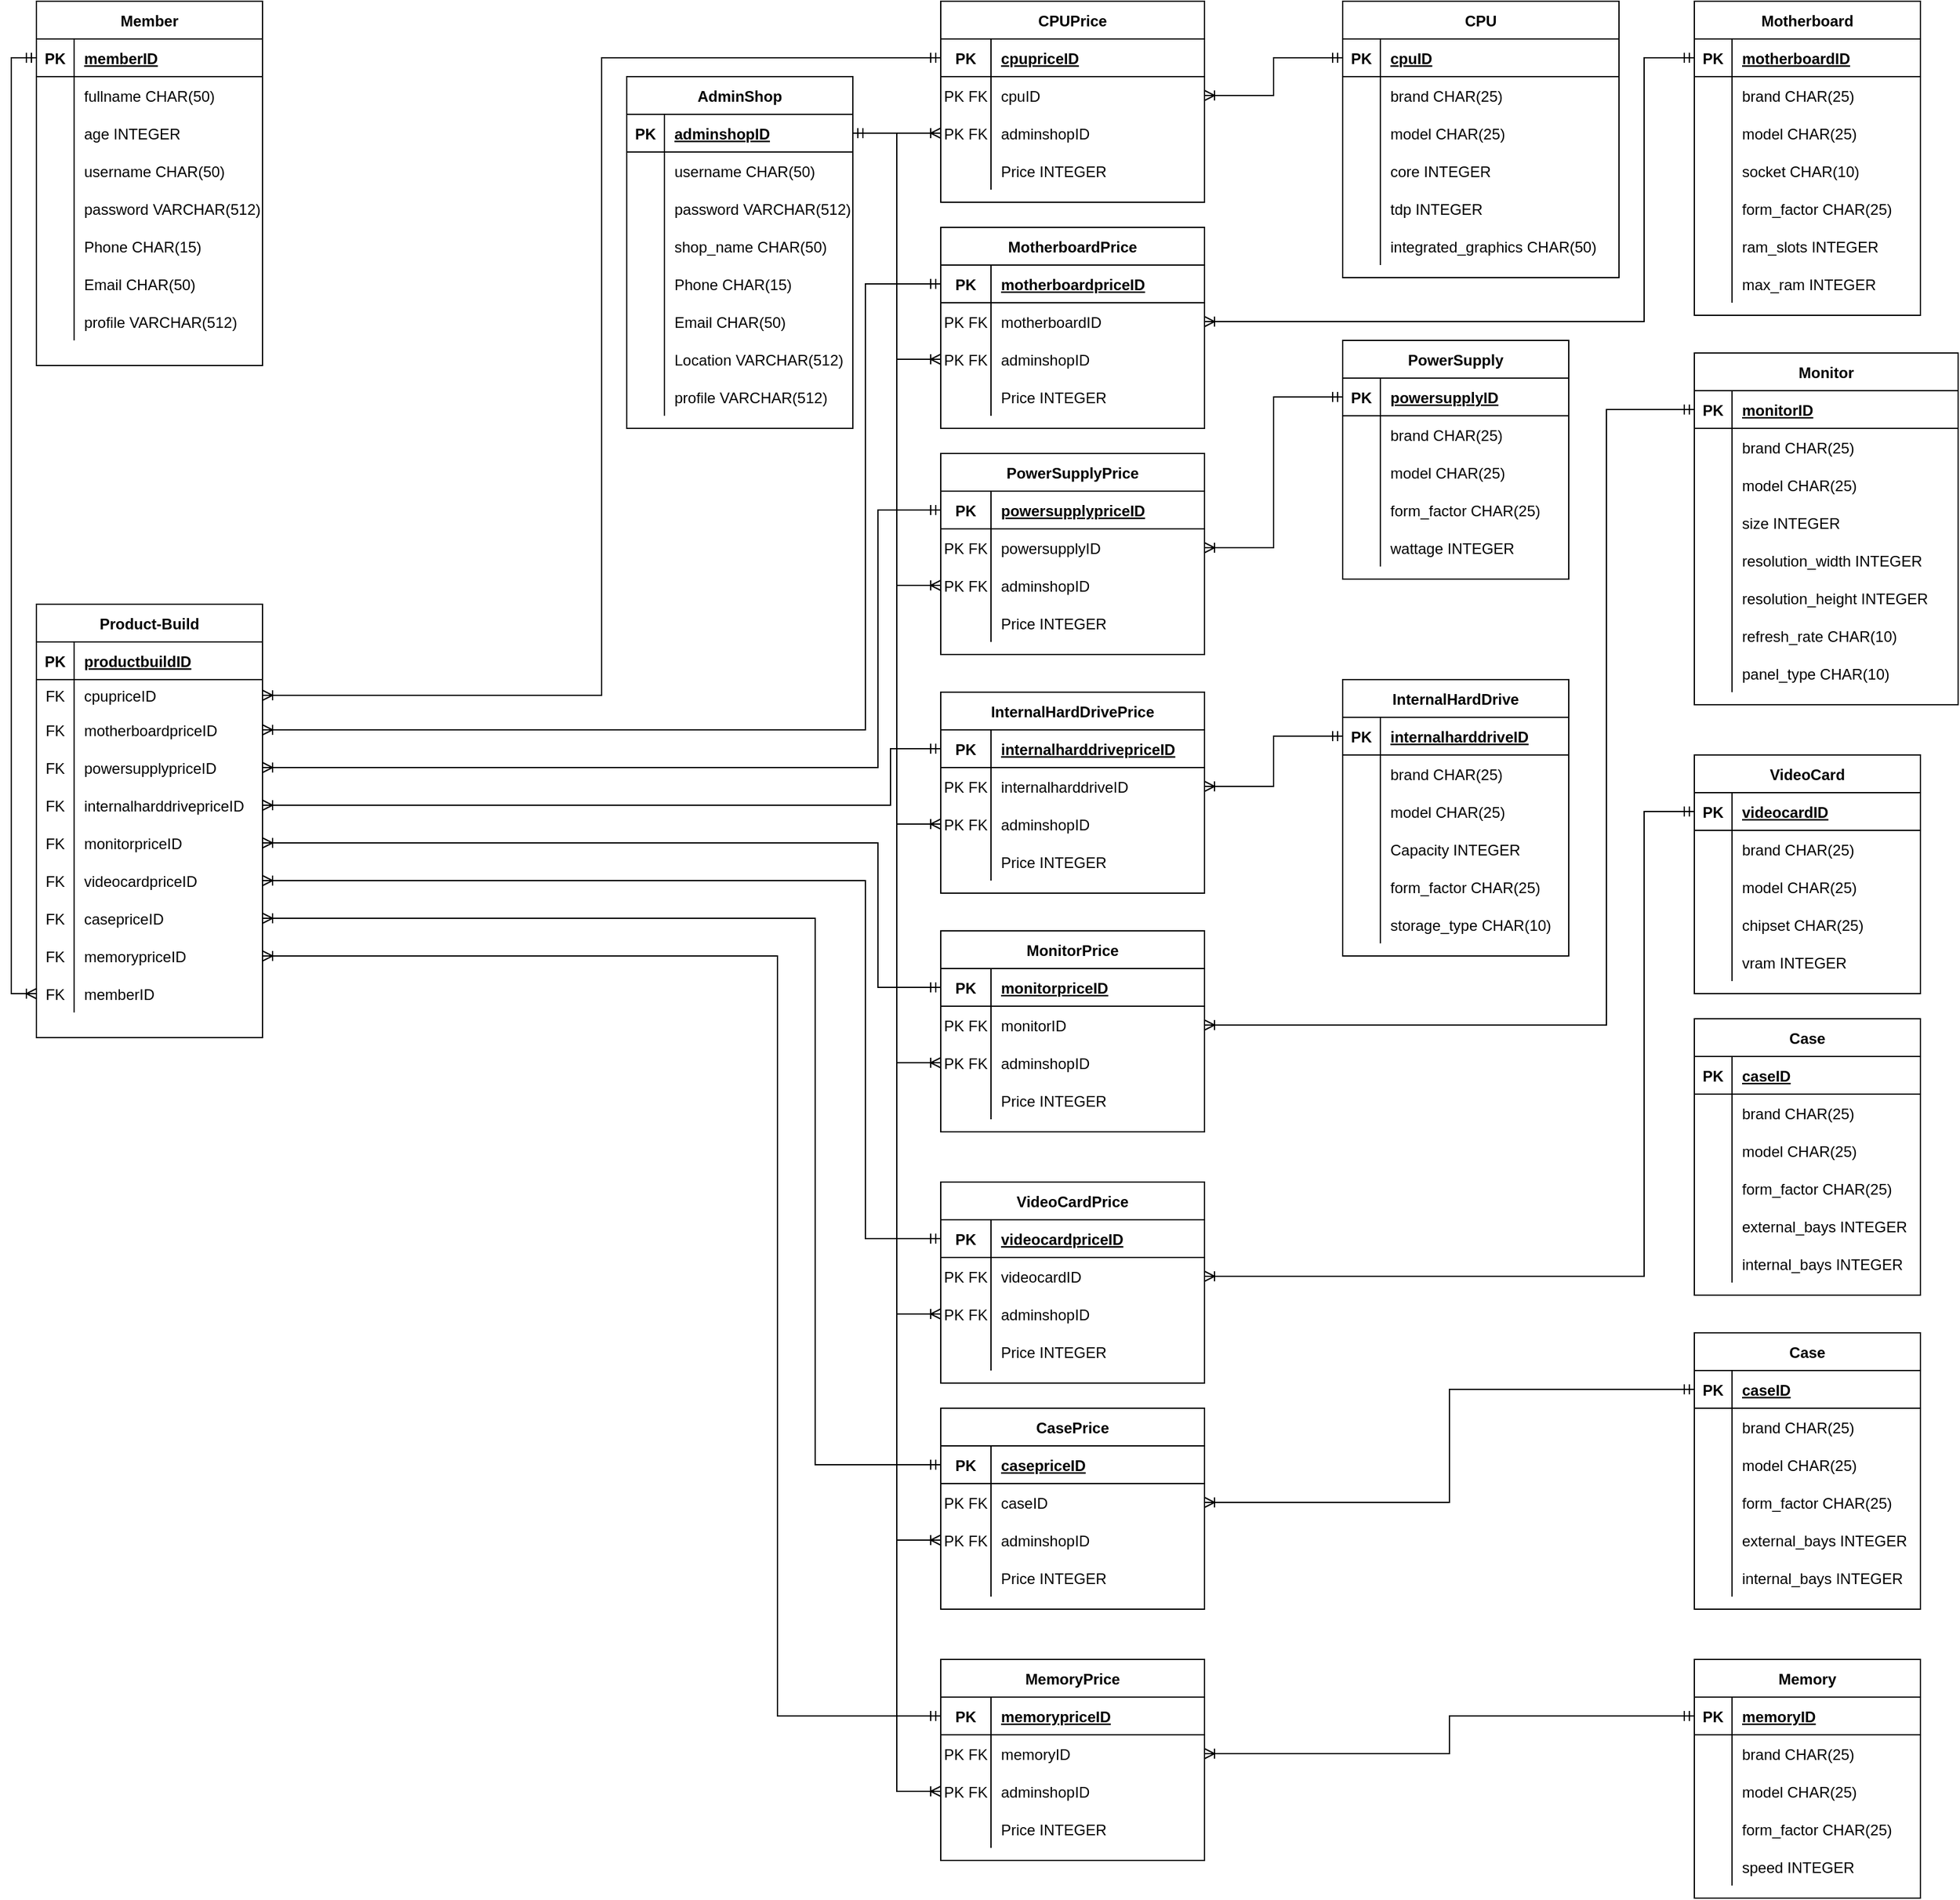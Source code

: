<mxfile version="13.7.9" type="device"><diagram id="1YdGoK2aVCiKhIfBOL5V" name="Page-1"><mxGraphModel dx="2208" dy="550" grid="1" gridSize="10" guides="1" tooltips="1" connect="1" arrows="1" fold="1" page="1" pageScale="1" pageWidth="1100" pageHeight="850" math="0" shadow="0"><root><mxCell id="0"/><mxCell id="1" parent="0"/><mxCell id="2m4S6AyVafxKIHKsEBZX-1" value="CPU" style="shape=table;startSize=30;container=1;collapsible=1;childLayout=tableLayout;fixedRows=1;rowLines=0;fontStyle=1;align=center;resizeLast=1;" parent="1" vertex="1"><mxGeometry x="40" y="40" width="220" height="220" as="geometry"/></mxCell><mxCell id="2m4S6AyVafxKIHKsEBZX-2" value="" style="shape=partialRectangle;collapsible=0;dropTarget=0;pointerEvents=0;fillColor=none;top=0;left=0;bottom=1;right=0;points=[[0,0.5],[1,0.5]];portConstraint=eastwest;" parent="2m4S6AyVafxKIHKsEBZX-1" vertex="1"><mxGeometry y="30" width="220" height="30" as="geometry"/></mxCell><mxCell id="2m4S6AyVafxKIHKsEBZX-3" value="PK" style="shape=partialRectangle;connectable=0;fillColor=none;top=0;left=0;bottom=0;right=0;fontStyle=1;overflow=hidden;" parent="2m4S6AyVafxKIHKsEBZX-2" vertex="1"><mxGeometry width="30" height="30" as="geometry"/></mxCell><mxCell id="2m4S6AyVafxKIHKsEBZX-4" value="cpuID" style="shape=partialRectangle;connectable=0;fillColor=none;top=0;left=0;bottom=0;right=0;align=left;spacingLeft=6;fontStyle=5;overflow=hidden;" parent="2m4S6AyVafxKIHKsEBZX-2" vertex="1"><mxGeometry x="30" width="190" height="30" as="geometry"/></mxCell><mxCell id="2m4S6AyVafxKIHKsEBZX-5" value="" style="shape=partialRectangle;collapsible=0;dropTarget=0;pointerEvents=0;fillColor=none;top=0;left=0;bottom=0;right=0;points=[[0,0.5],[1,0.5]];portConstraint=eastwest;" parent="2m4S6AyVafxKIHKsEBZX-1" vertex="1"><mxGeometry y="60" width="220" height="30" as="geometry"/></mxCell><mxCell id="2m4S6AyVafxKIHKsEBZX-6" value="" style="shape=partialRectangle;connectable=0;fillColor=none;top=0;left=0;bottom=0;right=0;editable=1;overflow=hidden;" parent="2m4S6AyVafxKIHKsEBZX-5" vertex="1"><mxGeometry width="30" height="30" as="geometry"/></mxCell><mxCell id="2m4S6AyVafxKIHKsEBZX-7" value="brand CHAR(25)" style="shape=partialRectangle;connectable=0;fillColor=none;top=0;left=0;bottom=0;right=0;align=left;spacingLeft=6;overflow=hidden;" parent="2m4S6AyVafxKIHKsEBZX-5" vertex="1"><mxGeometry x="30" width="190" height="30" as="geometry"/></mxCell><mxCell id="2m4S6AyVafxKIHKsEBZX-8" value="" style="shape=partialRectangle;collapsible=0;dropTarget=0;pointerEvents=0;fillColor=none;top=0;left=0;bottom=0;right=0;points=[[0,0.5],[1,0.5]];portConstraint=eastwest;" parent="2m4S6AyVafxKIHKsEBZX-1" vertex="1"><mxGeometry y="90" width="220" height="30" as="geometry"/></mxCell><mxCell id="2m4S6AyVafxKIHKsEBZX-9" value="" style="shape=partialRectangle;connectable=0;fillColor=none;top=0;left=0;bottom=0;right=0;editable=1;overflow=hidden;" parent="2m4S6AyVafxKIHKsEBZX-8" vertex="1"><mxGeometry width="30" height="30" as="geometry"/></mxCell><mxCell id="2m4S6AyVafxKIHKsEBZX-10" value="model CHAR(25)" style="shape=partialRectangle;connectable=0;fillColor=none;top=0;left=0;bottom=0;right=0;align=left;spacingLeft=6;overflow=hidden;" parent="2m4S6AyVafxKIHKsEBZX-8" vertex="1"><mxGeometry x="30" width="190" height="30" as="geometry"/></mxCell><mxCell id="2m4S6AyVafxKIHKsEBZX-11" value="" style="shape=partialRectangle;collapsible=0;dropTarget=0;pointerEvents=0;fillColor=none;top=0;left=0;bottom=0;right=0;points=[[0,0.5],[1,0.5]];portConstraint=eastwest;" parent="2m4S6AyVafxKIHKsEBZX-1" vertex="1"><mxGeometry y="120" width="220" height="30" as="geometry"/></mxCell><mxCell id="2m4S6AyVafxKIHKsEBZX-12" value="" style="shape=partialRectangle;connectable=0;fillColor=none;top=0;left=0;bottom=0;right=0;editable=1;overflow=hidden;" parent="2m4S6AyVafxKIHKsEBZX-11" vertex="1"><mxGeometry width="30" height="30" as="geometry"/></mxCell><mxCell id="2m4S6AyVafxKIHKsEBZX-13" value="core INTEGER" style="shape=partialRectangle;connectable=0;fillColor=none;top=0;left=0;bottom=0;right=0;align=left;spacingLeft=6;overflow=hidden;" parent="2m4S6AyVafxKIHKsEBZX-11" vertex="1"><mxGeometry x="30" width="190" height="30" as="geometry"/></mxCell><mxCell id="2m4S6AyVafxKIHKsEBZX-33" value="" style="shape=partialRectangle;collapsible=0;dropTarget=0;pointerEvents=0;fillColor=none;top=0;left=0;bottom=0;right=0;points=[[0,0.5],[1,0.5]];portConstraint=eastwest;" parent="2m4S6AyVafxKIHKsEBZX-1" vertex="1"><mxGeometry y="150" width="220" height="30" as="geometry"/></mxCell><mxCell id="2m4S6AyVafxKIHKsEBZX-34" value="" style="shape=partialRectangle;connectable=0;fillColor=none;top=0;left=0;bottom=0;right=0;editable=1;overflow=hidden;" parent="2m4S6AyVafxKIHKsEBZX-33" vertex="1"><mxGeometry width="30" height="30" as="geometry"/></mxCell><mxCell id="2m4S6AyVafxKIHKsEBZX-35" value="tdp INTEGER" style="shape=partialRectangle;connectable=0;fillColor=none;top=0;left=0;bottom=0;right=0;align=left;spacingLeft=6;overflow=hidden;" parent="2m4S6AyVafxKIHKsEBZX-33" vertex="1"><mxGeometry x="30" width="190" height="30" as="geometry"/></mxCell><mxCell id="2m4S6AyVafxKIHKsEBZX-14" value="" style="shape=partialRectangle;collapsible=0;dropTarget=0;pointerEvents=0;fillColor=none;top=0;left=0;bottom=0;right=0;points=[[0,0.5],[1,0.5]];portConstraint=eastwest;" parent="2m4S6AyVafxKIHKsEBZX-1" vertex="1"><mxGeometry y="180" width="220" height="30" as="geometry"/></mxCell><mxCell id="2m4S6AyVafxKIHKsEBZX-15" value="" style="shape=partialRectangle;connectable=0;fillColor=none;top=0;left=0;bottom=0;right=0;editable=1;overflow=hidden;" parent="2m4S6AyVafxKIHKsEBZX-14" vertex="1"><mxGeometry width="30" height="30" as="geometry"/></mxCell><mxCell id="2m4S6AyVafxKIHKsEBZX-16" value="integrated_graphics CHAR(50)" style="shape=partialRectangle;connectable=0;fillColor=none;top=0;left=0;bottom=0;right=0;align=left;spacingLeft=6;overflow=hidden;" parent="2m4S6AyVafxKIHKsEBZX-14" vertex="1"><mxGeometry x="30" width="190" height="30" as="geometry"/></mxCell><mxCell id="2m4S6AyVafxKIHKsEBZX-17" value="Motherboard" style="shape=table;startSize=30;container=1;collapsible=1;childLayout=tableLayout;fixedRows=1;rowLines=0;fontStyle=1;align=center;resizeLast=1;" parent="1" vertex="1"><mxGeometry x="320" y="40" width="180" height="250" as="geometry"/></mxCell><mxCell id="2m4S6AyVafxKIHKsEBZX-18" value="" style="shape=partialRectangle;collapsible=0;dropTarget=0;pointerEvents=0;fillColor=none;top=0;left=0;bottom=1;right=0;points=[[0,0.5],[1,0.5]];portConstraint=eastwest;" parent="2m4S6AyVafxKIHKsEBZX-17" vertex="1"><mxGeometry y="30" width="180" height="30" as="geometry"/></mxCell><mxCell id="2m4S6AyVafxKIHKsEBZX-19" value="PK" style="shape=partialRectangle;connectable=0;fillColor=none;top=0;left=0;bottom=0;right=0;fontStyle=1;overflow=hidden;" parent="2m4S6AyVafxKIHKsEBZX-18" vertex="1"><mxGeometry width="30" height="30" as="geometry"/></mxCell><mxCell id="2m4S6AyVafxKIHKsEBZX-20" value="motherboardID" style="shape=partialRectangle;connectable=0;fillColor=none;top=0;left=0;bottom=0;right=0;align=left;spacingLeft=6;fontStyle=5;overflow=hidden;" parent="2m4S6AyVafxKIHKsEBZX-18" vertex="1"><mxGeometry x="30" width="150" height="30" as="geometry"/></mxCell><mxCell id="2m4S6AyVafxKIHKsEBZX-21" value="" style="shape=partialRectangle;collapsible=0;dropTarget=0;pointerEvents=0;fillColor=none;top=0;left=0;bottom=0;right=0;points=[[0,0.5],[1,0.5]];portConstraint=eastwest;" parent="2m4S6AyVafxKIHKsEBZX-17" vertex="1"><mxGeometry y="60" width="180" height="30" as="geometry"/></mxCell><mxCell id="2m4S6AyVafxKIHKsEBZX-22" value="" style="shape=partialRectangle;connectable=0;fillColor=none;top=0;left=0;bottom=0;right=0;editable=1;overflow=hidden;" parent="2m4S6AyVafxKIHKsEBZX-21" vertex="1"><mxGeometry width="30" height="30" as="geometry"/></mxCell><mxCell id="2m4S6AyVafxKIHKsEBZX-23" value="brand CHAR(25)" style="shape=partialRectangle;connectable=0;fillColor=none;top=0;left=0;bottom=0;right=0;align=left;spacingLeft=6;overflow=hidden;" parent="2m4S6AyVafxKIHKsEBZX-21" vertex="1"><mxGeometry x="30" width="150" height="30" as="geometry"/></mxCell><mxCell id="2m4S6AyVafxKIHKsEBZX-24" value="" style="shape=partialRectangle;collapsible=0;dropTarget=0;pointerEvents=0;fillColor=none;top=0;left=0;bottom=0;right=0;points=[[0,0.5],[1,0.5]];portConstraint=eastwest;" parent="2m4S6AyVafxKIHKsEBZX-17" vertex="1"><mxGeometry y="90" width="180" height="30" as="geometry"/></mxCell><mxCell id="2m4S6AyVafxKIHKsEBZX-25" value="" style="shape=partialRectangle;connectable=0;fillColor=none;top=0;left=0;bottom=0;right=0;editable=1;overflow=hidden;" parent="2m4S6AyVafxKIHKsEBZX-24" vertex="1"><mxGeometry width="30" height="30" as="geometry"/></mxCell><mxCell id="2m4S6AyVafxKIHKsEBZX-26" value="model CHAR(25)" style="shape=partialRectangle;connectable=0;fillColor=none;top=0;left=0;bottom=0;right=0;align=left;spacingLeft=6;overflow=hidden;" parent="2m4S6AyVafxKIHKsEBZX-24" vertex="1"><mxGeometry x="30" width="150" height="30" as="geometry"/></mxCell><mxCell id="2m4S6AyVafxKIHKsEBZX-27" value="" style="shape=partialRectangle;collapsible=0;dropTarget=0;pointerEvents=0;fillColor=none;top=0;left=0;bottom=0;right=0;points=[[0,0.5],[1,0.5]];portConstraint=eastwest;" parent="2m4S6AyVafxKIHKsEBZX-17" vertex="1"><mxGeometry y="120" width="180" height="30" as="geometry"/></mxCell><mxCell id="2m4S6AyVafxKIHKsEBZX-28" value="" style="shape=partialRectangle;connectable=0;fillColor=none;top=0;left=0;bottom=0;right=0;editable=1;overflow=hidden;" parent="2m4S6AyVafxKIHKsEBZX-27" vertex="1"><mxGeometry width="30" height="30" as="geometry"/></mxCell><mxCell id="2m4S6AyVafxKIHKsEBZX-29" value="socket CHAR(10)" style="shape=partialRectangle;connectable=0;fillColor=none;top=0;left=0;bottom=0;right=0;align=left;spacingLeft=6;overflow=hidden;" parent="2m4S6AyVafxKIHKsEBZX-27" vertex="1"><mxGeometry x="30" width="150" height="30" as="geometry"/></mxCell><mxCell id="2m4S6AyVafxKIHKsEBZX-30" value="" style="shape=partialRectangle;collapsible=0;dropTarget=0;pointerEvents=0;fillColor=none;top=0;left=0;bottom=0;right=0;points=[[0,0.5],[1,0.5]];portConstraint=eastwest;" parent="2m4S6AyVafxKIHKsEBZX-17" vertex="1"><mxGeometry y="150" width="180" height="30" as="geometry"/></mxCell><mxCell id="2m4S6AyVafxKIHKsEBZX-31" value="" style="shape=partialRectangle;connectable=0;fillColor=none;top=0;left=0;bottom=0;right=0;editable=1;overflow=hidden;" parent="2m4S6AyVafxKIHKsEBZX-30" vertex="1"><mxGeometry width="30" height="30" as="geometry"/></mxCell><mxCell id="2m4S6AyVafxKIHKsEBZX-32" value="form_factor CHAR(25)" style="shape=partialRectangle;connectable=0;fillColor=none;top=0;left=0;bottom=0;right=0;align=left;spacingLeft=6;overflow=hidden;" parent="2m4S6AyVafxKIHKsEBZX-30" vertex="1"><mxGeometry x="30" width="150" height="30" as="geometry"/></mxCell><mxCell id="2m4S6AyVafxKIHKsEBZX-36" value="" style="shape=partialRectangle;collapsible=0;dropTarget=0;pointerEvents=0;fillColor=none;top=0;left=0;bottom=0;right=0;points=[[0,0.5],[1,0.5]];portConstraint=eastwest;" parent="2m4S6AyVafxKIHKsEBZX-17" vertex="1"><mxGeometry y="180" width="180" height="30" as="geometry"/></mxCell><mxCell id="2m4S6AyVafxKIHKsEBZX-37" value="" style="shape=partialRectangle;connectable=0;fillColor=none;top=0;left=0;bottom=0;right=0;editable=1;overflow=hidden;" parent="2m4S6AyVafxKIHKsEBZX-36" vertex="1"><mxGeometry width="30" height="30" as="geometry"/></mxCell><mxCell id="2m4S6AyVafxKIHKsEBZX-38" value="ram_slots INTEGER" style="shape=partialRectangle;connectable=0;fillColor=none;top=0;left=0;bottom=0;right=0;align=left;spacingLeft=6;overflow=hidden;" parent="2m4S6AyVafxKIHKsEBZX-36" vertex="1"><mxGeometry x="30" width="150" height="30" as="geometry"/></mxCell><mxCell id="2m4S6AyVafxKIHKsEBZX-39" value="" style="shape=partialRectangle;collapsible=0;dropTarget=0;pointerEvents=0;fillColor=none;top=0;left=0;bottom=0;right=0;points=[[0,0.5],[1,0.5]];portConstraint=eastwest;" parent="2m4S6AyVafxKIHKsEBZX-17" vertex="1"><mxGeometry y="210" width="180" height="30" as="geometry"/></mxCell><mxCell id="2m4S6AyVafxKIHKsEBZX-40" value="" style="shape=partialRectangle;connectable=0;fillColor=none;top=0;left=0;bottom=0;right=0;editable=1;overflow=hidden;" parent="2m4S6AyVafxKIHKsEBZX-39" vertex="1"><mxGeometry width="30" height="30" as="geometry"/></mxCell><mxCell id="2m4S6AyVafxKIHKsEBZX-41" value="max_ram INTEGER" style="shape=partialRectangle;connectable=0;fillColor=none;top=0;left=0;bottom=0;right=0;align=left;spacingLeft=6;overflow=hidden;" parent="2m4S6AyVafxKIHKsEBZX-39" vertex="1"><mxGeometry x="30" width="150" height="30" as="geometry"/></mxCell><mxCell id="2m4S6AyVafxKIHKsEBZX-99" value="Monitor" style="shape=table;startSize=30;container=1;collapsible=1;childLayout=tableLayout;fixedRows=1;rowLines=0;fontStyle=1;align=center;resizeLast=1;" parent="1" vertex="1"><mxGeometry x="320" y="320" width="210" height="280" as="geometry"/></mxCell><mxCell id="2m4S6AyVafxKIHKsEBZX-100" value="" style="shape=partialRectangle;collapsible=0;dropTarget=0;pointerEvents=0;fillColor=none;top=0;left=0;bottom=1;right=0;points=[[0,0.5],[1,0.5]];portConstraint=eastwest;" parent="2m4S6AyVafxKIHKsEBZX-99" vertex="1"><mxGeometry y="30" width="210" height="30" as="geometry"/></mxCell><mxCell id="2m4S6AyVafxKIHKsEBZX-101" value="PK" style="shape=partialRectangle;connectable=0;fillColor=none;top=0;left=0;bottom=0;right=0;fontStyle=1;overflow=hidden;" parent="2m4S6AyVafxKIHKsEBZX-100" vertex="1"><mxGeometry width="30" height="30" as="geometry"/></mxCell><mxCell id="2m4S6AyVafxKIHKsEBZX-102" value="monitorID" style="shape=partialRectangle;connectable=0;fillColor=none;top=0;left=0;bottom=0;right=0;align=left;spacingLeft=6;fontStyle=5;overflow=hidden;" parent="2m4S6AyVafxKIHKsEBZX-100" vertex="1"><mxGeometry x="30" width="180" height="30" as="geometry"/></mxCell><mxCell id="2m4S6AyVafxKIHKsEBZX-103" value="" style="shape=partialRectangle;collapsible=0;dropTarget=0;pointerEvents=0;fillColor=none;top=0;left=0;bottom=0;right=0;points=[[0,0.5],[1,0.5]];portConstraint=eastwest;" parent="2m4S6AyVafxKIHKsEBZX-99" vertex="1"><mxGeometry y="60" width="210" height="30" as="geometry"/></mxCell><mxCell id="2m4S6AyVafxKIHKsEBZX-104" value="" style="shape=partialRectangle;connectable=0;fillColor=none;top=0;left=0;bottom=0;right=0;editable=1;overflow=hidden;" parent="2m4S6AyVafxKIHKsEBZX-103" vertex="1"><mxGeometry width="30" height="30" as="geometry"/></mxCell><mxCell id="2m4S6AyVafxKIHKsEBZX-105" value="brand CHAR(25)" style="shape=partialRectangle;connectable=0;fillColor=none;top=0;left=0;bottom=0;right=0;align=left;spacingLeft=6;overflow=hidden;" parent="2m4S6AyVafxKIHKsEBZX-103" vertex="1"><mxGeometry x="30" width="180" height="30" as="geometry"/></mxCell><mxCell id="2m4S6AyVafxKIHKsEBZX-106" value="" style="shape=partialRectangle;collapsible=0;dropTarget=0;pointerEvents=0;fillColor=none;top=0;left=0;bottom=0;right=0;points=[[0,0.5],[1,0.5]];portConstraint=eastwest;" parent="2m4S6AyVafxKIHKsEBZX-99" vertex="1"><mxGeometry y="90" width="210" height="30" as="geometry"/></mxCell><mxCell id="2m4S6AyVafxKIHKsEBZX-107" value="" style="shape=partialRectangle;connectable=0;fillColor=none;top=0;left=0;bottom=0;right=0;editable=1;overflow=hidden;" parent="2m4S6AyVafxKIHKsEBZX-106" vertex="1"><mxGeometry width="30" height="30" as="geometry"/></mxCell><mxCell id="2m4S6AyVafxKIHKsEBZX-108" value="model CHAR(25)" style="shape=partialRectangle;connectable=0;fillColor=none;top=0;left=0;bottom=0;right=0;align=left;spacingLeft=6;overflow=hidden;" parent="2m4S6AyVafxKIHKsEBZX-106" vertex="1"><mxGeometry x="30" width="180" height="30" as="geometry"/></mxCell><mxCell id="2m4S6AyVafxKIHKsEBZX-109" value="" style="shape=partialRectangle;collapsible=0;dropTarget=0;pointerEvents=0;fillColor=none;top=0;left=0;bottom=0;right=0;points=[[0,0.5],[1,0.5]];portConstraint=eastwest;" parent="2m4S6AyVafxKIHKsEBZX-99" vertex="1"><mxGeometry y="120" width="210" height="30" as="geometry"/></mxCell><mxCell id="2m4S6AyVafxKIHKsEBZX-110" value="" style="shape=partialRectangle;connectable=0;fillColor=none;top=0;left=0;bottom=0;right=0;editable=1;overflow=hidden;" parent="2m4S6AyVafxKIHKsEBZX-109" vertex="1"><mxGeometry width="30" height="30" as="geometry"/></mxCell><mxCell id="2m4S6AyVafxKIHKsEBZX-111" value="size INTEGER" style="shape=partialRectangle;connectable=0;fillColor=none;top=0;left=0;bottom=0;right=0;align=left;spacingLeft=6;overflow=hidden;" parent="2m4S6AyVafxKIHKsEBZX-109" vertex="1"><mxGeometry x="30" width="180" height="30" as="geometry"/></mxCell><mxCell id="2m4S6AyVafxKIHKsEBZX-112" value="" style="shape=partialRectangle;collapsible=0;dropTarget=0;pointerEvents=0;fillColor=none;top=0;left=0;bottom=0;right=0;points=[[0,0.5],[1,0.5]];portConstraint=eastwest;" parent="2m4S6AyVafxKIHKsEBZX-99" vertex="1"><mxGeometry y="150" width="210" height="30" as="geometry"/></mxCell><mxCell id="2m4S6AyVafxKIHKsEBZX-113" value="" style="shape=partialRectangle;connectable=0;fillColor=none;top=0;left=0;bottom=0;right=0;editable=1;overflow=hidden;" parent="2m4S6AyVafxKIHKsEBZX-112" vertex="1"><mxGeometry width="30" height="30" as="geometry"/></mxCell><mxCell id="2m4S6AyVafxKIHKsEBZX-114" value="resolution_width INTEGER" style="shape=partialRectangle;connectable=0;fillColor=none;top=0;left=0;bottom=0;right=0;align=left;spacingLeft=6;overflow=hidden;" parent="2m4S6AyVafxKIHKsEBZX-112" vertex="1"><mxGeometry x="30" width="180" height="30" as="geometry"/></mxCell><mxCell id="2m4S6AyVafxKIHKsEBZX-115" value="" style="shape=partialRectangle;collapsible=0;dropTarget=0;pointerEvents=0;fillColor=none;top=0;left=0;bottom=0;right=0;points=[[0,0.5],[1,0.5]];portConstraint=eastwest;" parent="2m4S6AyVafxKIHKsEBZX-99" vertex="1"><mxGeometry y="180" width="210" height="30" as="geometry"/></mxCell><mxCell id="2m4S6AyVafxKIHKsEBZX-116" value="" style="shape=partialRectangle;connectable=0;fillColor=none;top=0;left=0;bottom=0;right=0;editable=1;overflow=hidden;" parent="2m4S6AyVafxKIHKsEBZX-115" vertex="1"><mxGeometry width="30" height="30" as="geometry"/></mxCell><mxCell id="2m4S6AyVafxKIHKsEBZX-117" value="resolution_height INTEGER" style="shape=partialRectangle;connectable=0;fillColor=none;top=0;left=0;bottom=0;right=0;align=left;spacingLeft=6;overflow=hidden;" parent="2m4S6AyVafxKIHKsEBZX-115" vertex="1"><mxGeometry x="30" width="180" height="30" as="geometry"/></mxCell><mxCell id="2m4S6AyVafxKIHKsEBZX-118" value="" style="shape=partialRectangle;collapsible=0;dropTarget=0;pointerEvents=0;fillColor=none;top=0;left=0;bottom=0;right=0;points=[[0,0.5],[1,0.5]];portConstraint=eastwest;" parent="2m4S6AyVafxKIHKsEBZX-99" vertex="1"><mxGeometry y="210" width="210" height="30" as="geometry"/></mxCell><mxCell id="2m4S6AyVafxKIHKsEBZX-119" value="" style="shape=partialRectangle;connectable=0;fillColor=none;top=0;left=0;bottom=0;right=0;editable=1;overflow=hidden;" parent="2m4S6AyVafxKIHKsEBZX-118" vertex="1"><mxGeometry width="30" height="30" as="geometry"/></mxCell><mxCell id="2m4S6AyVafxKIHKsEBZX-120" value="refresh_rate CHAR(10)" style="shape=partialRectangle;connectable=0;fillColor=none;top=0;left=0;bottom=0;right=0;align=left;spacingLeft=6;overflow=hidden;" parent="2m4S6AyVafxKIHKsEBZX-118" vertex="1"><mxGeometry x="30" width="180" height="30" as="geometry"/></mxCell><mxCell id="2m4S6AyVafxKIHKsEBZX-121" value="" style="shape=partialRectangle;collapsible=0;dropTarget=0;pointerEvents=0;fillColor=none;top=0;left=0;bottom=0;right=0;points=[[0,0.5],[1,0.5]];portConstraint=eastwest;" parent="2m4S6AyVafxKIHKsEBZX-99" vertex="1"><mxGeometry y="240" width="210" height="30" as="geometry"/></mxCell><mxCell id="2m4S6AyVafxKIHKsEBZX-122" value="" style="shape=partialRectangle;connectable=0;fillColor=none;top=0;left=0;bottom=0;right=0;editable=1;overflow=hidden;" parent="2m4S6AyVafxKIHKsEBZX-121" vertex="1"><mxGeometry width="30" height="30" as="geometry"/></mxCell><mxCell id="2m4S6AyVafxKIHKsEBZX-123" value="panel_type CHAR(10)" style="shape=partialRectangle;connectable=0;fillColor=none;top=0;left=0;bottom=0;right=0;align=left;spacingLeft=6;overflow=hidden;" parent="2m4S6AyVafxKIHKsEBZX-121" vertex="1"><mxGeometry x="30" width="180" height="30" as="geometry"/></mxCell><mxCell id="2m4S6AyVafxKIHKsEBZX-64" value="VideoCard" style="shape=table;startSize=30;container=1;collapsible=1;childLayout=tableLayout;fixedRows=1;rowLines=0;fontStyle=1;align=center;resizeLast=1;" parent="1" vertex="1"><mxGeometry x="320" y="640" width="180" height="190" as="geometry"/></mxCell><mxCell id="2m4S6AyVafxKIHKsEBZX-65" value="" style="shape=partialRectangle;collapsible=0;dropTarget=0;pointerEvents=0;fillColor=none;top=0;left=0;bottom=1;right=0;points=[[0,0.5],[1,0.5]];portConstraint=eastwest;" parent="2m4S6AyVafxKIHKsEBZX-64" vertex="1"><mxGeometry y="30" width="180" height="30" as="geometry"/></mxCell><mxCell id="2m4S6AyVafxKIHKsEBZX-66" value="PK" style="shape=partialRectangle;connectable=0;fillColor=none;top=0;left=0;bottom=0;right=0;fontStyle=1;overflow=hidden;" parent="2m4S6AyVafxKIHKsEBZX-65" vertex="1"><mxGeometry width="30" height="30" as="geometry"/></mxCell><mxCell id="2m4S6AyVafxKIHKsEBZX-67" value="videocardID" style="shape=partialRectangle;connectable=0;fillColor=none;top=0;left=0;bottom=0;right=0;align=left;spacingLeft=6;fontStyle=5;overflow=hidden;" parent="2m4S6AyVafxKIHKsEBZX-65" vertex="1"><mxGeometry x="30" width="150" height="30" as="geometry"/></mxCell><mxCell id="2m4S6AyVafxKIHKsEBZX-68" value="" style="shape=partialRectangle;collapsible=0;dropTarget=0;pointerEvents=0;fillColor=none;top=0;left=0;bottom=0;right=0;points=[[0,0.5],[1,0.5]];portConstraint=eastwest;" parent="2m4S6AyVafxKIHKsEBZX-64" vertex="1"><mxGeometry y="60" width="180" height="30" as="geometry"/></mxCell><mxCell id="2m4S6AyVafxKIHKsEBZX-69" value="" style="shape=partialRectangle;connectable=0;fillColor=none;top=0;left=0;bottom=0;right=0;editable=1;overflow=hidden;" parent="2m4S6AyVafxKIHKsEBZX-68" vertex="1"><mxGeometry width="30" height="30" as="geometry"/></mxCell><mxCell id="2m4S6AyVafxKIHKsEBZX-70" value="brand CHAR(25)" style="shape=partialRectangle;connectable=0;fillColor=none;top=0;left=0;bottom=0;right=0;align=left;spacingLeft=6;overflow=hidden;" parent="2m4S6AyVafxKIHKsEBZX-68" vertex="1"><mxGeometry x="30" width="150" height="30" as="geometry"/></mxCell><mxCell id="2m4S6AyVafxKIHKsEBZX-71" value="" style="shape=partialRectangle;collapsible=0;dropTarget=0;pointerEvents=0;fillColor=none;top=0;left=0;bottom=0;right=0;points=[[0,0.5],[1,0.5]];portConstraint=eastwest;" parent="2m4S6AyVafxKIHKsEBZX-64" vertex="1"><mxGeometry y="90" width="180" height="30" as="geometry"/></mxCell><mxCell id="2m4S6AyVafxKIHKsEBZX-72" value="" style="shape=partialRectangle;connectable=0;fillColor=none;top=0;left=0;bottom=0;right=0;editable=1;overflow=hidden;" parent="2m4S6AyVafxKIHKsEBZX-71" vertex="1"><mxGeometry width="30" height="30" as="geometry"/></mxCell><mxCell id="2m4S6AyVafxKIHKsEBZX-73" value="model CHAR(25)" style="shape=partialRectangle;connectable=0;fillColor=none;top=0;left=0;bottom=0;right=0;align=left;spacingLeft=6;overflow=hidden;" parent="2m4S6AyVafxKIHKsEBZX-71" vertex="1"><mxGeometry x="30" width="150" height="30" as="geometry"/></mxCell><mxCell id="2m4S6AyVafxKIHKsEBZX-74" value="" style="shape=partialRectangle;collapsible=0;dropTarget=0;pointerEvents=0;fillColor=none;top=0;left=0;bottom=0;right=0;points=[[0,0.5],[1,0.5]];portConstraint=eastwest;" parent="2m4S6AyVafxKIHKsEBZX-64" vertex="1"><mxGeometry y="120" width="180" height="30" as="geometry"/></mxCell><mxCell id="2m4S6AyVafxKIHKsEBZX-75" value="" style="shape=partialRectangle;connectable=0;fillColor=none;top=0;left=0;bottom=0;right=0;editable=1;overflow=hidden;" parent="2m4S6AyVafxKIHKsEBZX-74" vertex="1"><mxGeometry width="30" height="30" as="geometry"/></mxCell><mxCell id="2m4S6AyVafxKIHKsEBZX-76" value="chipset CHAR(25)" style="shape=partialRectangle;connectable=0;fillColor=none;top=0;left=0;bottom=0;right=0;align=left;spacingLeft=6;overflow=hidden;" parent="2m4S6AyVafxKIHKsEBZX-74" vertex="1"><mxGeometry x="30" width="150" height="30" as="geometry"/></mxCell><mxCell id="2m4S6AyVafxKIHKsEBZX-77" value="" style="shape=partialRectangle;collapsible=0;dropTarget=0;pointerEvents=0;fillColor=none;top=0;left=0;bottom=0;right=0;points=[[0,0.5],[1,0.5]];portConstraint=eastwest;" parent="2m4S6AyVafxKIHKsEBZX-64" vertex="1"><mxGeometry y="150" width="180" height="30" as="geometry"/></mxCell><mxCell id="2m4S6AyVafxKIHKsEBZX-78" value="" style="shape=partialRectangle;connectable=0;fillColor=none;top=0;left=0;bottom=0;right=0;editable=1;overflow=hidden;" parent="2m4S6AyVafxKIHKsEBZX-77" vertex="1"><mxGeometry width="30" height="30" as="geometry"/></mxCell><mxCell id="2m4S6AyVafxKIHKsEBZX-79" value="vram INTEGER" style="shape=partialRectangle;connectable=0;fillColor=none;top=0;left=0;bottom=0;right=0;align=left;spacingLeft=6;overflow=hidden;" parent="2m4S6AyVafxKIHKsEBZX-77" vertex="1"><mxGeometry x="30" width="150" height="30" as="geometry"/></mxCell><mxCell id="2m4S6AyVafxKIHKsEBZX-146" value="CPUPrice" style="shape=table;startSize=30;container=1;collapsible=1;childLayout=tableLayout;fixedRows=1;rowLines=0;fontStyle=1;align=center;resizeLast=1;" parent="1" vertex="1"><mxGeometry x="-280" y="40" width="210" height="160" as="geometry"/></mxCell><mxCell id="2m4S6AyVafxKIHKsEBZX-147" value="" style="shape=partialRectangle;collapsible=0;dropTarget=0;pointerEvents=0;fillColor=none;top=0;left=0;bottom=1;right=0;points=[[0,0.5],[1,0.5]];portConstraint=eastwest;" parent="2m4S6AyVafxKIHKsEBZX-146" vertex="1"><mxGeometry y="30" width="210" height="30" as="geometry"/></mxCell><mxCell id="2m4S6AyVafxKIHKsEBZX-148" value="PK" style="shape=partialRectangle;connectable=0;fillColor=none;top=0;left=0;bottom=0;right=0;fontStyle=1;overflow=hidden;" parent="2m4S6AyVafxKIHKsEBZX-147" vertex="1"><mxGeometry width="40" height="30" as="geometry"/></mxCell><mxCell id="2m4S6AyVafxKIHKsEBZX-149" value="cpupriceID" style="shape=partialRectangle;connectable=0;fillColor=none;top=0;left=0;bottom=0;right=0;align=left;spacingLeft=6;fontStyle=5;overflow=hidden;" parent="2m4S6AyVafxKIHKsEBZX-147" vertex="1"><mxGeometry x="40" width="170" height="30" as="geometry"/></mxCell><mxCell id="2m4S6AyVafxKIHKsEBZX-150" value="" style="shape=partialRectangle;collapsible=0;dropTarget=0;pointerEvents=0;fillColor=none;top=0;left=0;bottom=0;right=0;points=[[0,0.5],[1,0.5]];portConstraint=eastwest;" parent="2m4S6AyVafxKIHKsEBZX-146" vertex="1"><mxGeometry y="60" width="210" height="30" as="geometry"/></mxCell><mxCell id="2m4S6AyVafxKIHKsEBZX-151" value="PK FK" style="shape=partialRectangle;connectable=0;fillColor=none;top=0;left=0;bottom=0;right=0;editable=1;overflow=hidden;" parent="2m4S6AyVafxKIHKsEBZX-150" vertex="1"><mxGeometry width="40" height="30" as="geometry"/></mxCell><mxCell id="2m4S6AyVafxKIHKsEBZX-152" value="cpuID" style="shape=partialRectangle;connectable=0;fillColor=none;top=0;left=0;bottom=0;right=0;align=left;spacingLeft=6;overflow=hidden;" parent="2m4S6AyVafxKIHKsEBZX-150" vertex="1"><mxGeometry x="40" width="170" height="30" as="geometry"/></mxCell><mxCell id="2m4S6AyVafxKIHKsEBZX-153" value="" style="shape=partialRectangle;collapsible=0;dropTarget=0;pointerEvents=0;fillColor=none;top=0;left=0;bottom=0;right=0;points=[[0,0.5],[1,0.5]];portConstraint=eastwest;" parent="2m4S6AyVafxKIHKsEBZX-146" vertex="1"><mxGeometry y="90" width="210" height="30" as="geometry"/></mxCell><mxCell id="2m4S6AyVafxKIHKsEBZX-154" value="PK FK" style="shape=partialRectangle;connectable=0;fillColor=none;top=0;left=0;bottom=0;right=0;editable=1;overflow=hidden;" parent="2m4S6AyVafxKIHKsEBZX-153" vertex="1"><mxGeometry width="40" height="30" as="geometry"/></mxCell><mxCell id="2m4S6AyVafxKIHKsEBZX-155" value="adminshopID" style="shape=partialRectangle;connectable=0;fillColor=none;top=0;left=0;bottom=0;right=0;align=left;spacingLeft=6;overflow=hidden;" parent="2m4S6AyVafxKIHKsEBZX-153" vertex="1"><mxGeometry x="40" width="170" height="30" as="geometry"/></mxCell><mxCell id="2m4S6AyVafxKIHKsEBZX-156" value="" style="shape=partialRectangle;collapsible=0;dropTarget=0;pointerEvents=0;fillColor=none;top=0;left=0;bottom=0;right=0;points=[[0,0.5],[1,0.5]];portConstraint=eastwest;" parent="2m4S6AyVafxKIHKsEBZX-146" vertex="1"><mxGeometry y="120" width="210" height="30" as="geometry"/></mxCell><mxCell id="2m4S6AyVafxKIHKsEBZX-157" value="" style="shape=partialRectangle;connectable=0;fillColor=none;top=0;left=0;bottom=0;right=0;editable=1;overflow=hidden;" parent="2m4S6AyVafxKIHKsEBZX-156" vertex="1"><mxGeometry width="40" height="30" as="geometry"/></mxCell><mxCell id="2m4S6AyVafxKIHKsEBZX-158" value="Price INTEGER" style="shape=partialRectangle;connectable=0;fillColor=none;top=0;left=0;bottom=0;right=0;align=left;spacingLeft=6;overflow=hidden;" parent="2m4S6AyVafxKIHKsEBZX-156" vertex="1"><mxGeometry x="40" width="170" height="30" as="geometry"/></mxCell><mxCell id="2m4S6AyVafxKIHKsEBZX-161" style="edgeStyle=orthogonalEdgeStyle;rounded=0;orthogonalLoop=1;jettySize=auto;html=1;entryX=0;entryY=0.5;entryDx=0;entryDy=0;startArrow=ERmandOne;startFill=0;endArrow=ERoneToMany;endFill=0;" parent="1" source="2m4S6AyVafxKIHKsEBZX-125" target="2m4S6AyVafxKIHKsEBZX-153" edge="1"><mxGeometry relative="1" as="geometry"/></mxCell><mxCell id="2m4S6AyVafxKIHKsEBZX-162" style="edgeStyle=orthogonalEdgeStyle;rounded=0;orthogonalLoop=1;jettySize=auto;html=1;entryX=1;entryY=0.5;entryDx=0;entryDy=0;startArrow=ERmandOne;startFill=0;endArrow=ERoneToMany;endFill=0;" parent="1" source="2m4S6AyVafxKIHKsEBZX-2" target="2m4S6AyVafxKIHKsEBZX-150" edge="1"><mxGeometry relative="1" as="geometry"/></mxCell><mxCell id="2m4S6AyVafxKIHKsEBZX-176" value="PowerSupplyPrice" style="shape=table;startSize=30;container=1;collapsible=1;childLayout=tableLayout;fixedRows=1;rowLines=0;fontStyle=1;align=center;resizeLast=1;" parent="1" vertex="1"><mxGeometry x="-280" y="400" width="210" height="160" as="geometry"/></mxCell><mxCell id="2m4S6AyVafxKIHKsEBZX-177" value="" style="shape=partialRectangle;collapsible=0;dropTarget=0;pointerEvents=0;fillColor=none;top=0;left=0;bottom=1;right=0;points=[[0,0.5],[1,0.5]];portConstraint=eastwest;" parent="2m4S6AyVafxKIHKsEBZX-176" vertex="1"><mxGeometry y="30" width="210" height="30" as="geometry"/></mxCell><mxCell id="2m4S6AyVafxKIHKsEBZX-178" value="PK" style="shape=partialRectangle;connectable=0;fillColor=none;top=0;left=0;bottom=0;right=0;fontStyle=1;overflow=hidden;" parent="2m4S6AyVafxKIHKsEBZX-177" vertex="1"><mxGeometry width="40" height="30" as="geometry"/></mxCell><mxCell id="2m4S6AyVafxKIHKsEBZX-179" value="powersupplypriceID" style="shape=partialRectangle;connectable=0;fillColor=none;top=0;left=0;bottom=0;right=0;align=left;spacingLeft=6;fontStyle=5;overflow=hidden;" parent="2m4S6AyVafxKIHKsEBZX-177" vertex="1"><mxGeometry x="40" width="170" height="30" as="geometry"/></mxCell><mxCell id="2m4S6AyVafxKIHKsEBZX-180" value="" style="shape=partialRectangle;collapsible=0;dropTarget=0;pointerEvents=0;fillColor=none;top=0;left=0;bottom=0;right=0;points=[[0,0.5],[1,0.5]];portConstraint=eastwest;" parent="2m4S6AyVafxKIHKsEBZX-176" vertex="1"><mxGeometry y="60" width="210" height="30" as="geometry"/></mxCell><mxCell id="2m4S6AyVafxKIHKsEBZX-181" value="PK FK" style="shape=partialRectangle;connectable=0;fillColor=none;top=0;left=0;bottom=0;right=0;editable=1;overflow=hidden;" parent="2m4S6AyVafxKIHKsEBZX-180" vertex="1"><mxGeometry width="40" height="30" as="geometry"/></mxCell><mxCell id="2m4S6AyVafxKIHKsEBZX-182" value="powersupplyID" style="shape=partialRectangle;connectable=0;fillColor=none;top=0;left=0;bottom=0;right=0;align=left;spacingLeft=6;overflow=hidden;" parent="2m4S6AyVafxKIHKsEBZX-180" vertex="1"><mxGeometry x="40" width="170" height="30" as="geometry"/></mxCell><mxCell id="2m4S6AyVafxKIHKsEBZX-183" value="" style="shape=partialRectangle;collapsible=0;dropTarget=0;pointerEvents=0;fillColor=none;top=0;left=0;bottom=0;right=0;points=[[0,0.5],[1,0.5]];portConstraint=eastwest;" parent="2m4S6AyVafxKIHKsEBZX-176" vertex="1"><mxGeometry y="90" width="210" height="30" as="geometry"/></mxCell><mxCell id="2m4S6AyVafxKIHKsEBZX-184" value="PK FK" style="shape=partialRectangle;connectable=0;fillColor=none;top=0;left=0;bottom=0;right=0;editable=1;overflow=hidden;" parent="2m4S6AyVafxKIHKsEBZX-183" vertex="1"><mxGeometry width="40" height="30" as="geometry"/></mxCell><mxCell id="2m4S6AyVafxKIHKsEBZX-185" value="adminshopID" style="shape=partialRectangle;connectable=0;fillColor=none;top=0;left=0;bottom=0;right=0;align=left;spacingLeft=6;overflow=hidden;" parent="2m4S6AyVafxKIHKsEBZX-183" vertex="1"><mxGeometry x="40" width="170" height="30" as="geometry"/></mxCell><mxCell id="2m4S6AyVafxKIHKsEBZX-186" value="" style="shape=partialRectangle;collapsible=0;dropTarget=0;pointerEvents=0;fillColor=none;top=0;left=0;bottom=0;right=0;points=[[0,0.5],[1,0.5]];portConstraint=eastwest;" parent="2m4S6AyVafxKIHKsEBZX-176" vertex="1"><mxGeometry y="120" width="210" height="30" as="geometry"/></mxCell><mxCell id="2m4S6AyVafxKIHKsEBZX-187" value="" style="shape=partialRectangle;connectable=0;fillColor=none;top=0;left=0;bottom=0;right=0;editable=1;overflow=hidden;" parent="2m4S6AyVafxKIHKsEBZX-186" vertex="1"><mxGeometry width="40" height="30" as="geometry"/></mxCell><mxCell id="2m4S6AyVafxKIHKsEBZX-188" value="Price INTEGER" style="shape=partialRectangle;connectable=0;fillColor=none;top=0;left=0;bottom=0;right=0;align=left;spacingLeft=6;overflow=hidden;" parent="2m4S6AyVafxKIHKsEBZX-186" vertex="1"><mxGeometry x="40" width="170" height="30" as="geometry"/></mxCell><mxCell id="2m4S6AyVafxKIHKsEBZX-163" value="MotherboardPrice" style="shape=table;startSize=30;container=1;collapsible=1;childLayout=tableLayout;fixedRows=1;rowLines=0;fontStyle=1;align=center;resizeLast=1;" parent="1" vertex="1"><mxGeometry x="-280" y="220" width="210" height="160" as="geometry"/></mxCell><mxCell id="2m4S6AyVafxKIHKsEBZX-164" value="" style="shape=partialRectangle;collapsible=0;dropTarget=0;pointerEvents=0;fillColor=none;top=0;left=0;bottom=1;right=0;points=[[0,0.5],[1,0.5]];portConstraint=eastwest;" parent="2m4S6AyVafxKIHKsEBZX-163" vertex="1"><mxGeometry y="30" width="210" height="30" as="geometry"/></mxCell><mxCell id="2m4S6AyVafxKIHKsEBZX-165" value="PK" style="shape=partialRectangle;connectable=0;fillColor=none;top=0;left=0;bottom=0;right=0;fontStyle=1;overflow=hidden;" parent="2m4S6AyVafxKIHKsEBZX-164" vertex="1"><mxGeometry width="40" height="30" as="geometry"/></mxCell><mxCell id="2m4S6AyVafxKIHKsEBZX-166" value="motherboardpriceID" style="shape=partialRectangle;connectable=0;fillColor=none;top=0;left=0;bottom=0;right=0;align=left;spacingLeft=6;fontStyle=5;overflow=hidden;" parent="2m4S6AyVafxKIHKsEBZX-164" vertex="1"><mxGeometry x="40" width="170" height="30" as="geometry"/></mxCell><mxCell id="2m4S6AyVafxKIHKsEBZX-167" value="" style="shape=partialRectangle;collapsible=0;dropTarget=0;pointerEvents=0;fillColor=none;top=0;left=0;bottom=0;right=0;points=[[0,0.5],[1,0.5]];portConstraint=eastwest;" parent="2m4S6AyVafxKIHKsEBZX-163" vertex="1"><mxGeometry y="60" width="210" height="30" as="geometry"/></mxCell><mxCell id="2m4S6AyVafxKIHKsEBZX-168" value="PK FK" style="shape=partialRectangle;connectable=0;fillColor=none;top=0;left=0;bottom=0;right=0;editable=1;overflow=hidden;" parent="2m4S6AyVafxKIHKsEBZX-167" vertex="1"><mxGeometry width="40" height="30" as="geometry"/></mxCell><mxCell id="2m4S6AyVafxKIHKsEBZX-169" value="motherboardID" style="shape=partialRectangle;connectable=0;fillColor=none;top=0;left=0;bottom=0;right=0;align=left;spacingLeft=6;overflow=hidden;" parent="2m4S6AyVafxKIHKsEBZX-167" vertex="1"><mxGeometry x="40" width="170" height="30" as="geometry"/></mxCell><mxCell id="2m4S6AyVafxKIHKsEBZX-170" value="" style="shape=partialRectangle;collapsible=0;dropTarget=0;pointerEvents=0;fillColor=none;top=0;left=0;bottom=0;right=0;points=[[0,0.5],[1,0.5]];portConstraint=eastwest;" parent="2m4S6AyVafxKIHKsEBZX-163" vertex="1"><mxGeometry y="90" width="210" height="30" as="geometry"/></mxCell><mxCell id="2m4S6AyVafxKIHKsEBZX-171" value="PK FK" style="shape=partialRectangle;connectable=0;fillColor=none;top=0;left=0;bottom=0;right=0;editable=1;overflow=hidden;" parent="2m4S6AyVafxKIHKsEBZX-170" vertex="1"><mxGeometry width="40" height="30" as="geometry"/></mxCell><mxCell id="2m4S6AyVafxKIHKsEBZX-172" value="adminshopID" style="shape=partialRectangle;connectable=0;fillColor=none;top=0;left=0;bottom=0;right=0;align=left;spacingLeft=6;overflow=hidden;" parent="2m4S6AyVafxKIHKsEBZX-170" vertex="1"><mxGeometry x="40" width="170" height="30" as="geometry"/></mxCell><mxCell id="2m4S6AyVafxKIHKsEBZX-173" value="" style="shape=partialRectangle;collapsible=0;dropTarget=0;pointerEvents=0;fillColor=none;top=0;left=0;bottom=0;right=0;points=[[0,0.5],[1,0.5]];portConstraint=eastwest;" parent="2m4S6AyVafxKIHKsEBZX-163" vertex="1"><mxGeometry y="120" width="210" height="30" as="geometry"/></mxCell><mxCell id="2m4S6AyVafxKIHKsEBZX-174" value="" style="shape=partialRectangle;connectable=0;fillColor=none;top=0;left=0;bottom=0;right=0;editable=1;overflow=hidden;" parent="2m4S6AyVafxKIHKsEBZX-173" vertex="1"><mxGeometry width="40" height="30" as="geometry"/></mxCell><mxCell id="2m4S6AyVafxKIHKsEBZX-175" value="Price INTEGER" style="shape=partialRectangle;connectable=0;fillColor=none;top=0;left=0;bottom=0;right=0;align=left;spacingLeft=6;overflow=hidden;" parent="2m4S6AyVafxKIHKsEBZX-173" vertex="1"><mxGeometry x="40" width="170" height="30" as="geometry"/></mxCell><mxCell id="2m4S6AyVafxKIHKsEBZX-189" value="InternalHardDrivePrice" style="shape=table;startSize=30;container=1;collapsible=1;childLayout=tableLayout;fixedRows=1;rowLines=0;fontStyle=1;align=center;resizeLast=1;" parent="1" vertex="1"><mxGeometry x="-280" y="590" width="210" height="160" as="geometry"/></mxCell><mxCell id="2m4S6AyVafxKIHKsEBZX-190" value="" style="shape=partialRectangle;collapsible=0;dropTarget=0;pointerEvents=0;fillColor=none;top=0;left=0;bottom=1;right=0;points=[[0,0.5],[1,0.5]];portConstraint=eastwest;" parent="2m4S6AyVafxKIHKsEBZX-189" vertex="1"><mxGeometry y="30" width="210" height="30" as="geometry"/></mxCell><mxCell id="2m4S6AyVafxKIHKsEBZX-191" value="PK" style="shape=partialRectangle;connectable=0;fillColor=none;top=0;left=0;bottom=0;right=0;fontStyle=1;overflow=hidden;" parent="2m4S6AyVafxKIHKsEBZX-190" vertex="1"><mxGeometry width="40" height="30" as="geometry"/></mxCell><mxCell id="2m4S6AyVafxKIHKsEBZX-192" value="internalharddrivepriceID" style="shape=partialRectangle;connectable=0;fillColor=none;top=0;left=0;bottom=0;right=0;align=left;spacingLeft=6;fontStyle=5;overflow=hidden;" parent="2m4S6AyVafxKIHKsEBZX-190" vertex="1"><mxGeometry x="40" width="170" height="30" as="geometry"/></mxCell><mxCell id="2m4S6AyVafxKIHKsEBZX-193" value="" style="shape=partialRectangle;collapsible=0;dropTarget=0;pointerEvents=0;fillColor=none;top=0;left=0;bottom=0;right=0;points=[[0,0.5],[1,0.5]];portConstraint=eastwest;" parent="2m4S6AyVafxKIHKsEBZX-189" vertex="1"><mxGeometry y="60" width="210" height="30" as="geometry"/></mxCell><mxCell id="2m4S6AyVafxKIHKsEBZX-194" value="PK FK" style="shape=partialRectangle;connectable=0;fillColor=none;top=0;left=0;bottom=0;right=0;editable=1;overflow=hidden;" parent="2m4S6AyVafxKIHKsEBZX-193" vertex="1"><mxGeometry width="40" height="30" as="geometry"/></mxCell><mxCell id="2m4S6AyVafxKIHKsEBZX-195" value="internalharddriveID" style="shape=partialRectangle;connectable=0;fillColor=none;top=0;left=0;bottom=0;right=0;align=left;spacingLeft=6;overflow=hidden;" parent="2m4S6AyVafxKIHKsEBZX-193" vertex="1"><mxGeometry x="40" width="170" height="30" as="geometry"/></mxCell><mxCell id="2m4S6AyVafxKIHKsEBZX-196" value="" style="shape=partialRectangle;collapsible=0;dropTarget=0;pointerEvents=0;fillColor=none;top=0;left=0;bottom=0;right=0;points=[[0,0.5],[1,0.5]];portConstraint=eastwest;" parent="2m4S6AyVafxKIHKsEBZX-189" vertex="1"><mxGeometry y="90" width="210" height="30" as="geometry"/></mxCell><mxCell id="2m4S6AyVafxKIHKsEBZX-197" value="PK FK" style="shape=partialRectangle;connectable=0;fillColor=none;top=0;left=0;bottom=0;right=0;editable=1;overflow=hidden;" parent="2m4S6AyVafxKIHKsEBZX-196" vertex="1"><mxGeometry width="40" height="30" as="geometry"/></mxCell><mxCell id="2m4S6AyVafxKIHKsEBZX-198" value="adminshopID" style="shape=partialRectangle;connectable=0;fillColor=none;top=0;left=0;bottom=0;right=0;align=left;spacingLeft=6;overflow=hidden;" parent="2m4S6AyVafxKIHKsEBZX-196" vertex="1"><mxGeometry x="40" width="170" height="30" as="geometry"/></mxCell><mxCell id="2m4S6AyVafxKIHKsEBZX-199" value="" style="shape=partialRectangle;collapsible=0;dropTarget=0;pointerEvents=0;fillColor=none;top=0;left=0;bottom=0;right=0;points=[[0,0.5],[1,0.5]];portConstraint=eastwest;" parent="2m4S6AyVafxKIHKsEBZX-189" vertex="1"><mxGeometry y="120" width="210" height="30" as="geometry"/></mxCell><mxCell id="2m4S6AyVafxKIHKsEBZX-200" value="" style="shape=partialRectangle;connectable=0;fillColor=none;top=0;left=0;bottom=0;right=0;editable=1;overflow=hidden;" parent="2m4S6AyVafxKIHKsEBZX-199" vertex="1"><mxGeometry width="40" height="30" as="geometry"/></mxCell><mxCell id="2m4S6AyVafxKIHKsEBZX-201" value="Price INTEGER" style="shape=partialRectangle;connectable=0;fillColor=none;top=0;left=0;bottom=0;right=0;align=left;spacingLeft=6;overflow=hidden;" parent="2m4S6AyVafxKIHKsEBZX-199" vertex="1"><mxGeometry x="40" width="170" height="30" as="geometry"/></mxCell><mxCell id="2m4S6AyVafxKIHKsEBZX-202" value="MonitorPrice" style="shape=table;startSize=30;container=1;collapsible=1;childLayout=tableLayout;fixedRows=1;rowLines=0;fontStyle=1;align=center;resizeLast=1;" parent="1" vertex="1"><mxGeometry x="-280" y="780" width="210" height="160" as="geometry"/></mxCell><mxCell id="2m4S6AyVafxKIHKsEBZX-203" value="" style="shape=partialRectangle;collapsible=0;dropTarget=0;pointerEvents=0;fillColor=none;top=0;left=0;bottom=1;right=0;points=[[0,0.5],[1,0.5]];portConstraint=eastwest;" parent="2m4S6AyVafxKIHKsEBZX-202" vertex="1"><mxGeometry y="30" width="210" height="30" as="geometry"/></mxCell><mxCell id="2m4S6AyVafxKIHKsEBZX-204" value="PK" style="shape=partialRectangle;connectable=0;fillColor=none;top=0;left=0;bottom=0;right=0;fontStyle=1;overflow=hidden;" parent="2m4S6AyVafxKIHKsEBZX-203" vertex="1"><mxGeometry width="40" height="30" as="geometry"/></mxCell><mxCell id="2m4S6AyVafxKIHKsEBZX-205" value="monitorpriceID" style="shape=partialRectangle;connectable=0;fillColor=none;top=0;left=0;bottom=0;right=0;align=left;spacingLeft=6;fontStyle=5;overflow=hidden;" parent="2m4S6AyVafxKIHKsEBZX-203" vertex="1"><mxGeometry x="40" width="170" height="30" as="geometry"/></mxCell><mxCell id="2m4S6AyVafxKIHKsEBZX-206" value="" style="shape=partialRectangle;collapsible=0;dropTarget=0;pointerEvents=0;fillColor=none;top=0;left=0;bottom=0;right=0;points=[[0,0.5],[1,0.5]];portConstraint=eastwest;" parent="2m4S6AyVafxKIHKsEBZX-202" vertex="1"><mxGeometry y="60" width="210" height="30" as="geometry"/></mxCell><mxCell id="2m4S6AyVafxKIHKsEBZX-207" value="PK FK" style="shape=partialRectangle;connectable=0;fillColor=none;top=0;left=0;bottom=0;right=0;editable=1;overflow=hidden;" parent="2m4S6AyVafxKIHKsEBZX-206" vertex="1"><mxGeometry width="40" height="30" as="geometry"/></mxCell><mxCell id="2m4S6AyVafxKIHKsEBZX-208" value="monitorID" style="shape=partialRectangle;connectable=0;fillColor=none;top=0;left=0;bottom=0;right=0;align=left;spacingLeft=6;overflow=hidden;" parent="2m4S6AyVafxKIHKsEBZX-206" vertex="1"><mxGeometry x="40" width="170" height="30" as="geometry"/></mxCell><mxCell id="2m4S6AyVafxKIHKsEBZX-209" value="" style="shape=partialRectangle;collapsible=0;dropTarget=0;pointerEvents=0;fillColor=none;top=0;left=0;bottom=0;right=0;points=[[0,0.5],[1,0.5]];portConstraint=eastwest;" parent="2m4S6AyVafxKIHKsEBZX-202" vertex="1"><mxGeometry y="90" width="210" height="30" as="geometry"/></mxCell><mxCell id="2m4S6AyVafxKIHKsEBZX-210" value="PK FK" style="shape=partialRectangle;connectable=0;fillColor=none;top=0;left=0;bottom=0;right=0;editable=1;overflow=hidden;" parent="2m4S6AyVafxKIHKsEBZX-209" vertex="1"><mxGeometry width="40" height="30" as="geometry"/></mxCell><mxCell id="2m4S6AyVafxKIHKsEBZX-211" value="adminshopID" style="shape=partialRectangle;connectable=0;fillColor=none;top=0;left=0;bottom=0;right=0;align=left;spacingLeft=6;overflow=hidden;" parent="2m4S6AyVafxKIHKsEBZX-209" vertex="1"><mxGeometry x="40" width="170" height="30" as="geometry"/></mxCell><mxCell id="2m4S6AyVafxKIHKsEBZX-212" value="" style="shape=partialRectangle;collapsible=0;dropTarget=0;pointerEvents=0;fillColor=none;top=0;left=0;bottom=0;right=0;points=[[0,0.5],[1,0.5]];portConstraint=eastwest;" parent="2m4S6AyVafxKIHKsEBZX-202" vertex="1"><mxGeometry y="120" width="210" height="30" as="geometry"/></mxCell><mxCell id="2m4S6AyVafxKIHKsEBZX-213" value="" style="shape=partialRectangle;connectable=0;fillColor=none;top=0;left=0;bottom=0;right=0;editable=1;overflow=hidden;" parent="2m4S6AyVafxKIHKsEBZX-212" vertex="1"><mxGeometry width="40" height="30" as="geometry"/></mxCell><mxCell id="2m4S6AyVafxKIHKsEBZX-214" value="Price INTEGER" style="shape=partialRectangle;connectable=0;fillColor=none;top=0;left=0;bottom=0;right=0;align=left;spacingLeft=6;overflow=hidden;" parent="2m4S6AyVafxKIHKsEBZX-212" vertex="1"><mxGeometry x="40" width="170" height="30" as="geometry"/></mxCell><mxCell id="2m4S6AyVafxKIHKsEBZX-239" value="Member" style="shape=table;startSize=30;container=1;collapsible=1;childLayout=tableLayout;fixedRows=1;rowLines=0;fontStyle=1;align=center;resizeLast=1;" parent="1" vertex="1"><mxGeometry x="-1000" y="40" width="180" height="290" as="geometry"/></mxCell><mxCell id="2m4S6AyVafxKIHKsEBZX-240" value="" style="shape=partialRectangle;collapsible=0;dropTarget=0;pointerEvents=0;fillColor=none;top=0;left=0;bottom=1;right=0;points=[[0,0.5],[1,0.5]];portConstraint=eastwest;" parent="2m4S6AyVafxKIHKsEBZX-239" vertex="1"><mxGeometry y="30" width="180" height="30" as="geometry"/></mxCell><mxCell id="2m4S6AyVafxKIHKsEBZX-241" value="PK" style="shape=partialRectangle;connectable=0;fillColor=none;top=0;left=0;bottom=0;right=0;fontStyle=1;overflow=hidden;" parent="2m4S6AyVafxKIHKsEBZX-240" vertex="1"><mxGeometry width="30" height="30" as="geometry"/></mxCell><mxCell id="2m4S6AyVafxKIHKsEBZX-242" value="memberID" style="shape=partialRectangle;connectable=0;fillColor=none;top=0;left=0;bottom=0;right=0;align=left;spacingLeft=6;fontStyle=5;overflow=hidden;" parent="2m4S6AyVafxKIHKsEBZX-240" vertex="1"><mxGeometry x="30" width="150" height="30" as="geometry"/></mxCell><mxCell id="1YmKLzb6y4mzhW1fdp2i-17" value="" style="shape=partialRectangle;collapsible=0;dropTarget=0;pointerEvents=0;fillColor=none;top=0;left=0;bottom=0;right=0;points=[[0,0.5],[1,0.5]];portConstraint=eastwest;" vertex="1" parent="2m4S6AyVafxKIHKsEBZX-239"><mxGeometry y="60" width="180" height="30" as="geometry"/></mxCell><mxCell id="1YmKLzb6y4mzhW1fdp2i-18" value="" style="shape=partialRectangle;connectable=0;fillColor=none;top=0;left=0;bottom=0;right=0;editable=1;overflow=hidden;" vertex="1" parent="1YmKLzb6y4mzhW1fdp2i-17"><mxGeometry width="30" height="30" as="geometry"/></mxCell><mxCell id="1YmKLzb6y4mzhW1fdp2i-19" value="fullname CHAR(50)" style="shape=partialRectangle;connectable=0;fillColor=none;top=0;left=0;bottom=0;right=0;align=left;spacingLeft=6;overflow=hidden;" vertex="1" parent="1YmKLzb6y4mzhW1fdp2i-17"><mxGeometry x="30" width="150" height="30" as="geometry"/></mxCell><mxCell id="1YmKLzb6y4mzhW1fdp2i-14" value="" style="shape=partialRectangle;collapsible=0;dropTarget=0;pointerEvents=0;fillColor=none;top=0;left=0;bottom=0;right=0;points=[[0,0.5],[1,0.5]];portConstraint=eastwest;" vertex="1" parent="2m4S6AyVafxKIHKsEBZX-239"><mxGeometry y="90" width="180" height="30" as="geometry"/></mxCell><mxCell id="1YmKLzb6y4mzhW1fdp2i-15" value="" style="shape=partialRectangle;connectable=0;fillColor=none;top=0;left=0;bottom=0;right=0;editable=1;overflow=hidden;" vertex="1" parent="1YmKLzb6y4mzhW1fdp2i-14"><mxGeometry width="30" height="30" as="geometry"/></mxCell><mxCell id="1YmKLzb6y4mzhW1fdp2i-16" value="age INTEGER" style="shape=partialRectangle;connectable=0;fillColor=none;top=0;left=0;bottom=0;right=0;align=left;spacingLeft=6;overflow=hidden;" vertex="1" parent="1YmKLzb6y4mzhW1fdp2i-14"><mxGeometry x="30" width="150" height="30" as="geometry"/></mxCell><mxCell id="2m4S6AyVafxKIHKsEBZX-243" value="" style="shape=partialRectangle;collapsible=0;dropTarget=0;pointerEvents=0;fillColor=none;top=0;left=0;bottom=0;right=0;points=[[0,0.5],[1,0.5]];portConstraint=eastwest;" parent="2m4S6AyVafxKIHKsEBZX-239" vertex="1"><mxGeometry y="120" width="180" height="30" as="geometry"/></mxCell><mxCell id="2m4S6AyVafxKIHKsEBZX-244" value="" style="shape=partialRectangle;connectable=0;fillColor=none;top=0;left=0;bottom=0;right=0;editable=1;overflow=hidden;" parent="2m4S6AyVafxKIHKsEBZX-243" vertex="1"><mxGeometry width="30" height="30" as="geometry"/></mxCell><mxCell id="2m4S6AyVafxKIHKsEBZX-245" value="username CHAR(50)" style="shape=partialRectangle;connectable=0;fillColor=none;top=0;left=0;bottom=0;right=0;align=left;spacingLeft=6;overflow=hidden;" parent="2m4S6AyVafxKIHKsEBZX-243" vertex="1"><mxGeometry x="30" width="150" height="30" as="geometry"/></mxCell><mxCell id="2m4S6AyVafxKIHKsEBZX-246" value="" style="shape=partialRectangle;collapsible=0;dropTarget=0;pointerEvents=0;fillColor=none;top=0;left=0;bottom=0;right=0;points=[[0,0.5],[1,0.5]];portConstraint=eastwest;" parent="2m4S6AyVafxKIHKsEBZX-239" vertex="1"><mxGeometry y="150" width="180" height="30" as="geometry"/></mxCell><mxCell id="2m4S6AyVafxKIHKsEBZX-247" value="" style="shape=partialRectangle;connectable=0;fillColor=none;top=0;left=0;bottom=0;right=0;editable=1;overflow=hidden;" parent="2m4S6AyVafxKIHKsEBZX-246" vertex="1"><mxGeometry width="30" height="30" as="geometry"/></mxCell><mxCell id="2m4S6AyVafxKIHKsEBZX-248" value="password VARCHAR(512)" style="shape=partialRectangle;connectable=0;fillColor=none;top=0;left=0;bottom=0;right=0;align=left;spacingLeft=6;overflow=hidden;" parent="2m4S6AyVafxKIHKsEBZX-246" vertex="1"><mxGeometry x="30" width="150" height="30" as="geometry"/></mxCell><mxCell id="2m4S6AyVafxKIHKsEBZX-252" value="" style="shape=partialRectangle;collapsible=0;dropTarget=0;pointerEvents=0;fillColor=none;top=0;left=0;bottom=0;right=0;points=[[0,0.5],[1,0.5]];portConstraint=eastwest;" parent="2m4S6AyVafxKIHKsEBZX-239" vertex="1"><mxGeometry y="180" width="180" height="30" as="geometry"/></mxCell><mxCell id="2m4S6AyVafxKIHKsEBZX-253" value="" style="shape=partialRectangle;connectable=0;fillColor=none;top=0;left=0;bottom=0;right=0;editable=1;overflow=hidden;" parent="2m4S6AyVafxKIHKsEBZX-252" vertex="1"><mxGeometry width="30" height="30" as="geometry"/></mxCell><mxCell id="2m4S6AyVafxKIHKsEBZX-254" value="Phone CHAR(15)" style="shape=partialRectangle;connectable=0;fillColor=none;top=0;left=0;bottom=0;right=0;align=left;spacingLeft=6;overflow=hidden;" parent="2m4S6AyVafxKIHKsEBZX-252" vertex="1"><mxGeometry x="30" width="150" height="30" as="geometry"/></mxCell><mxCell id="2m4S6AyVafxKIHKsEBZX-255" value="" style="shape=partialRectangle;collapsible=0;dropTarget=0;pointerEvents=0;fillColor=none;top=0;left=0;bottom=0;right=0;points=[[0,0.5],[1,0.5]];portConstraint=eastwest;" parent="2m4S6AyVafxKIHKsEBZX-239" vertex="1"><mxGeometry y="210" width="180" height="30" as="geometry"/></mxCell><mxCell id="2m4S6AyVafxKIHKsEBZX-256" value="" style="shape=partialRectangle;connectable=0;fillColor=none;top=0;left=0;bottom=0;right=0;editable=1;overflow=hidden;" parent="2m4S6AyVafxKIHKsEBZX-255" vertex="1"><mxGeometry width="30" height="30" as="geometry"/></mxCell><mxCell id="2m4S6AyVafxKIHKsEBZX-257" value="Email CHAR(50)" style="shape=partialRectangle;connectable=0;fillColor=none;top=0;left=0;bottom=0;right=0;align=left;spacingLeft=6;overflow=hidden;" parent="2m4S6AyVafxKIHKsEBZX-255" vertex="1"><mxGeometry x="30" width="150" height="30" as="geometry"/></mxCell><mxCell id="1YmKLzb6y4mzhW1fdp2i-23" value="" style="shape=partialRectangle;collapsible=0;dropTarget=0;pointerEvents=0;fillColor=none;top=0;left=0;bottom=0;right=0;points=[[0,0.5],[1,0.5]];portConstraint=eastwest;" vertex="1" parent="2m4S6AyVafxKIHKsEBZX-239"><mxGeometry y="240" width="180" height="30" as="geometry"/></mxCell><mxCell id="1YmKLzb6y4mzhW1fdp2i-24" value="" style="shape=partialRectangle;connectable=0;fillColor=none;top=0;left=0;bottom=0;right=0;editable=1;overflow=hidden;" vertex="1" parent="1YmKLzb6y4mzhW1fdp2i-23"><mxGeometry width="30" height="30" as="geometry"/></mxCell><mxCell id="1YmKLzb6y4mzhW1fdp2i-25" value="profile VARCHAR(512)" style="shape=partialRectangle;connectable=0;fillColor=none;top=0;left=0;bottom=0;right=0;align=left;spacingLeft=6;overflow=hidden;" vertex="1" parent="1YmKLzb6y4mzhW1fdp2i-23"><mxGeometry x="30" width="150" height="30" as="geometry"/></mxCell><mxCell id="2m4S6AyVafxKIHKsEBZX-124" value="AdminShop" style="shape=table;startSize=30;container=1;collapsible=1;childLayout=tableLayout;fixedRows=1;rowLines=0;fontStyle=1;align=center;resizeLast=1;" parent="1" vertex="1"><mxGeometry x="-530" y="100" width="180" height="280" as="geometry"/></mxCell><mxCell id="2m4S6AyVafxKIHKsEBZX-125" value="" style="shape=partialRectangle;collapsible=0;dropTarget=0;pointerEvents=0;fillColor=none;top=0;left=0;bottom=1;right=0;points=[[0,0.5],[1,0.5]];portConstraint=eastwest;" parent="2m4S6AyVafxKIHKsEBZX-124" vertex="1"><mxGeometry y="30" width="180" height="30" as="geometry"/></mxCell><mxCell id="2m4S6AyVafxKIHKsEBZX-126" value="PK" style="shape=partialRectangle;connectable=0;fillColor=none;top=0;left=0;bottom=0;right=0;fontStyle=1;overflow=hidden;" parent="2m4S6AyVafxKIHKsEBZX-125" vertex="1"><mxGeometry width="30" height="30" as="geometry"/></mxCell><mxCell id="2m4S6AyVafxKIHKsEBZX-127" value="adminshopID" style="shape=partialRectangle;connectable=0;fillColor=none;top=0;left=0;bottom=0;right=0;align=left;spacingLeft=6;fontStyle=5;overflow=hidden;" parent="2m4S6AyVafxKIHKsEBZX-125" vertex="1"><mxGeometry x="30" width="150" height="30" as="geometry"/></mxCell><mxCell id="2m4S6AyVafxKIHKsEBZX-128" value="" style="shape=partialRectangle;collapsible=0;dropTarget=0;pointerEvents=0;fillColor=none;top=0;left=0;bottom=0;right=0;points=[[0,0.5],[1,0.5]];portConstraint=eastwest;" parent="2m4S6AyVafxKIHKsEBZX-124" vertex="1"><mxGeometry y="60" width="180" height="30" as="geometry"/></mxCell><mxCell id="2m4S6AyVafxKIHKsEBZX-129" value="" style="shape=partialRectangle;connectable=0;fillColor=none;top=0;left=0;bottom=0;right=0;editable=1;overflow=hidden;" parent="2m4S6AyVafxKIHKsEBZX-128" vertex="1"><mxGeometry width="30" height="30" as="geometry"/></mxCell><mxCell id="2m4S6AyVafxKIHKsEBZX-130" value="username CHAR(50)" style="shape=partialRectangle;connectable=0;fillColor=none;top=0;left=0;bottom=0;right=0;align=left;spacingLeft=6;overflow=hidden;" parent="2m4S6AyVafxKIHKsEBZX-128" vertex="1"><mxGeometry x="30" width="150" height="30" as="geometry"/></mxCell><mxCell id="2m4S6AyVafxKIHKsEBZX-131" value="" style="shape=partialRectangle;collapsible=0;dropTarget=0;pointerEvents=0;fillColor=none;top=0;left=0;bottom=0;right=0;points=[[0,0.5],[1,0.5]];portConstraint=eastwest;" parent="2m4S6AyVafxKIHKsEBZX-124" vertex="1"><mxGeometry y="90" width="180" height="30" as="geometry"/></mxCell><mxCell id="2m4S6AyVafxKIHKsEBZX-132" value="" style="shape=partialRectangle;connectable=0;fillColor=none;top=0;left=0;bottom=0;right=0;editable=1;overflow=hidden;" parent="2m4S6AyVafxKIHKsEBZX-131" vertex="1"><mxGeometry width="30" height="30" as="geometry"/></mxCell><mxCell id="2m4S6AyVafxKIHKsEBZX-133" value="password VARCHAR(512)" style="shape=partialRectangle;connectable=0;fillColor=none;top=0;left=0;bottom=0;right=0;align=left;spacingLeft=6;overflow=hidden;" parent="2m4S6AyVafxKIHKsEBZX-131" vertex="1"><mxGeometry x="30" width="150" height="30" as="geometry"/></mxCell><mxCell id="2m4S6AyVafxKIHKsEBZX-134" value="" style="shape=partialRectangle;collapsible=0;dropTarget=0;pointerEvents=0;fillColor=none;top=0;left=0;bottom=0;right=0;points=[[0,0.5],[1,0.5]];portConstraint=eastwest;" parent="2m4S6AyVafxKIHKsEBZX-124" vertex="1"><mxGeometry y="120" width="180" height="30" as="geometry"/></mxCell><mxCell id="2m4S6AyVafxKIHKsEBZX-135" value="" style="shape=partialRectangle;connectable=0;fillColor=none;top=0;left=0;bottom=0;right=0;editable=1;overflow=hidden;" parent="2m4S6AyVafxKIHKsEBZX-134" vertex="1"><mxGeometry width="30" height="30" as="geometry"/></mxCell><mxCell id="2m4S6AyVafxKIHKsEBZX-136" value="shop_name CHAR(50)" style="shape=partialRectangle;connectable=0;fillColor=none;top=0;left=0;bottom=0;right=0;align=left;spacingLeft=6;overflow=hidden;" parent="2m4S6AyVafxKIHKsEBZX-134" vertex="1"><mxGeometry x="30" width="150" height="30" as="geometry"/></mxCell><mxCell id="2m4S6AyVafxKIHKsEBZX-137" value="" style="shape=partialRectangle;collapsible=0;dropTarget=0;pointerEvents=0;fillColor=none;top=0;left=0;bottom=0;right=0;points=[[0,0.5],[1,0.5]];portConstraint=eastwest;" parent="2m4S6AyVafxKIHKsEBZX-124" vertex="1"><mxGeometry y="150" width="180" height="30" as="geometry"/></mxCell><mxCell id="2m4S6AyVafxKIHKsEBZX-138" value="" style="shape=partialRectangle;connectable=0;fillColor=none;top=0;left=0;bottom=0;right=0;editable=1;overflow=hidden;" parent="2m4S6AyVafxKIHKsEBZX-137" vertex="1"><mxGeometry width="30" height="30" as="geometry"/></mxCell><mxCell id="2m4S6AyVafxKIHKsEBZX-139" value="Phone CHAR(15)" style="shape=partialRectangle;connectable=0;fillColor=none;top=0;left=0;bottom=0;right=0;align=left;spacingLeft=6;overflow=hidden;" parent="2m4S6AyVafxKIHKsEBZX-137" vertex="1"><mxGeometry x="30" width="150" height="30" as="geometry"/></mxCell><mxCell id="2m4S6AyVafxKIHKsEBZX-140" value="" style="shape=partialRectangle;collapsible=0;dropTarget=0;pointerEvents=0;fillColor=none;top=0;left=0;bottom=0;right=0;points=[[0,0.5],[1,0.5]];portConstraint=eastwest;" parent="2m4S6AyVafxKIHKsEBZX-124" vertex="1"><mxGeometry y="180" width="180" height="30" as="geometry"/></mxCell><mxCell id="2m4S6AyVafxKIHKsEBZX-141" value="" style="shape=partialRectangle;connectable=0;fillColor=none;top=0;left=0;bottom=0;right=0;editable=1;overflow=hidden;" parent="2m4S6AyVafxKIHKsEBZX-140" vertex="1"><mxGeometry width="30" height="30" as="geometry"/></mxCell><mxCell id="2m4S6AyVafxKIHKsEBZX-142" value="Email CHAR(50)" style="shape=partialRectangle;connectable=0;fillColor=none;top=0;left=0;bottom=0;right=0;align=left;spacingLeft=6;overflow=hidden;" parent="2m4S6AyVafxKIHKsEBZX-140" vertex="1"><mxGeometry x="30" width="150" height="30" as="geometry"/></mxCell><mxCell id="d9Nwd0sQQG4AC3VEjiKb-1" value="" style="shape=partialRectangle;collapsible=0;dropTarget=0;pointerEvents=0;fillColor=none;top=0;left=0;bottom=0;right=0;points=[[0,0.5],[1,0.5]];portConstraint=eastwest;" parent="2m4S6AyVafxKIHKsEBZX-124" vertex="1"><mxGeometry y="210" width="180" height="30" as="geometry"/></mxCell><mxCell id="d9Nwd0sQQG4AC3VEjiKb-2" value="" style="shape=partialRectangle;connectable=0;fillColor=none;top=0;left=0;bottom=0;right=0;editable=1;overflow=hidden;" parent="d9Nwd0sQQG4AC3VEjiKb-1" vertex="1"><mxGeometry width="30" height="30" as="geometry"/></mxCell><mxCell id="d9Nwd0sQQG4AC3VEjiKb-3" value="Location VARCHAR(512)" style="shape=partialRectangle;connectable=0;fillColor=none;top=0;left=0;bottom=0;right=0;align=left;spacingLeft=6;overflow=hidden;" parent="d9Nwd0sQQG4AC3VEjiKb-1" vertex="1"><mxGeometry x="30" width="150" height="30" as="geometry"/></mxCell><mxCell id="2m4S6AyVafxKIHKsEBZX-143" value="" style="shape=partialRectangle;collapsible=0;dropTarget=0;pointerEvents=0;fillColor=none;top=0;left=0;bottom=0;right=0;points=[[0,0.5],[1,0.5]];portConstraint=eastwest;" parent="2m4S6AyVafxKIHKsEBZX-124" vertex="1"><mxGeometry y="240" width="180" height="30" as="geometry"/></mxCell><mxCell id="2m4S6AyVafxKIHKsEBZX-144" value="" style="shape=partialRectangle;connectable=0;fillColor=none;top=0;left=0;bottom=0;right=0;editable=1;overflow=hidden;" parent="2m4S6AyVafxKIHKsEBZX-143" vertex="1"><mxGeometry width="30" height="30" as="geometry"/></mxCell><mxCell id="2m4S6AyVafxKIHKsEBZX-145" value="profile VARCHAR(512)" style="shape=partialRectangle;connectable=0;fillColor=none;top=0;left=0;bottom=0;right=0;align=left;spacingLeft=6;overflow=hidden;" parent="2m4S6AyVafxKIHKsEBZX-143" vertex="1"><mxGeometry x="30" width="150" height="30" as="geometry"/></mxCell><mxCell id="2m4S6AyVafxKIHKsEBZX-215" value="VideoCardPrice" style="shape=table;startSize=30;container=1;collapsible=1;childLayout=tableLayout;fixedRows=1;rowLines=0;fontStyle=1;align=center;resizeLast=1;" parent="1" vertex="1"><mxGeometry x="-280" y="980" width="210" height="160" as="geometry"/></mxCell><mxCell id="2m4S6AyVafxKIHKsEBZX-216" value="" style="shape=partialRectangle;collapsible=0;dropTarget=0;pointerEvents=0;fillColor=none;top=0;left=0;bottom=1;right=0;points=[[0,0.5],[1,0.5]];portConstraint=eastwest;" parent="2m4S6AyVafxKIHKsEBZX-215" vertex="1"><mxGeometry y="30" width="210" height="30" as="geometry"/></mxCell><mxCell id="2m4S6AyVafxKIHKsEBZX-217" value="PK" style="shape=partialRectangle;connectable=0;fillColor=none;top=0;left=0;bottom=0;right=0;fontStyle=1;overflow=hidden;" parent="2m4S6AyVafxKIHKsEBZX-216" vertex="1"><mxGeometry width="40" height="30" as="geometry"/></mxCell><mxCell id="2m4S6AyVafxKIHKsEBZX-218" value="videocardpriceID" style="shape=partialRectangle;connectable=0;fillColor=none;top=0;left=0;bottom=0;right=0;align=left;spacingLeft=6;fontStyle=5;overflow=hidden;" parent="2m4S6AyVafxKIHKsEBZX-216" vertex="1"><mxGeometry x="40" width="170" height="30" as="geometry"/></mxCell><mxCell id="2m4S6AyVafxKIHKsEBZX-219" value="" style="shape=partialRectangle;collapsible=0;dropTarget=0;pointerEvents=0;fillColor=none;top=0;left=0;bottom=0;right=0;points=[[0,0.5],[1,0.5]];portConstraint=eastwest;" parent="2m4S6AyVafxKIHKsEBZX-215" vertex="1"><mxGeometry y="60" width="210" height="30" as="geometry"/></mxCell><mxCell id="2m4S6AyVafxKIHKsEBZX-220" value="PK FK" style="shape=partialRectangle;connectable=0;fillColor=none;top=0;left=0;bottom=0;right=0;editable=1;overflow=hidden;" parent="2m4S6AyVafxKIHKsEBZX-219" vertex="1"><mxGeometry width="40" height="30" as="geometry"/></mxCell><mxCell id="2m4S6AyVafxKIHKsEBZX-221" value="videocardID" style="shape=partialRectangle;connectable=0;fillColor=none;top=0;left=0;bottom=0;right=0;align=left;spacingLeft=6;overflow=hidden;" parent="2m4S6AyVafxKIHKsEBZX-219" vertex="1"><mxGeometry x="40" width="170" height="30" as="geometry"/></mxCell><mxCell id="2m4S6AyVafxKIHKsEBZX-222" value="" style="shape=partialRectangle;collapsible=0;dropTarget=0;pointerEvents=0;fillColor=none;top=0;left=0;bottom=0;right=0;points=[[0,0.5],[1,0.5]];portConstraint=eastwest;" parent="2m4S6AyVafxKIHKsEBZX-215" vertex="1"><mxGeometry y="90" width="210" height="30" as="geometry"/></mxCell><mxCell id="2m4S6AyVafxKIHKsEBZX-223" value="PK FK" style="shape=partialRectangle;connectable=0;fillColor=none;top=0;left=0;bottom=0;right=0;editable=1;overflow=hidden;" parent="2m4S6AyVafxKIHKsEBZX-222" vertex="1"><mxGeometry width="40" height="30" as="geometry"/></mxCell><mxCell id="2m4S6AyVafxKIHKsEBZX-224" value="adminshopID" style="shape=partialRectangle;connectable=0;fillColor=none;top=0;left=0;bottom=0;right=0;align=left;spacingLeft=6;overflow=hidden;" parent="2m4S6AyVafxKIHKsEBZX-222" vertex="1"><mxGeometry x="40" width="170" height="30" as="geometry"/></mxCell><mxCell id="2m4S6AyVafxKIHKsEBZX-225" value="" style="shape=partialRectangle;collapsible=0;dropTarget=0;pointerEvents=0;fillColor=none;top=0;left=0;bottom=0;right=0;points=[[0,0.5],[1,0.5]];portConstraint=eastwest;" parent="2m4S6AyVafxKIHKsEBZX-215" vertex="1"><mxGeometry y="120" width="210" height="30" as="geometry"/></mxCell><mxCell id="2m4S6AyVafxKIHKsEBZX-226" value="" style="shape=partialRectangle;connectable=0;fillColor=none;top=0;left=0;bottom=0;right=0;editable=1;overflow=hidden;" parent="2m4S6AyVafxKIHKsEBZX-225" vertex="1"><mxGeometry width="40" height="30" as="geometry"/></mxCell><mxCell id="2m4S6AyVafxKIHKsEBZX-227" value="Price INTEGER" style="shape=partialRectangle;connectable=0;fillColor=none;top=0;left=0;bottom=0;right=0;align=left;spacingLeft=6;overflow=hidden;" parent="2m4S6AyVafxKIHKsEBZX-225" vertex="1"><mxGeometry x="40" width="170" height="30" as="geometry"/></mxCell><mxCell id="2m4S6AyVafxKIHKsEBZX-228" style="edgeStyle=orthogonalEdgeStyle;rounded=0;orthogonalLoop=1;jettySize=auto;html=1;entryX=0;entryY=0.5;entryDx=0;entryDy=0;startArrow=ERmandOne;startFill=0;endArrow=ERoneToMany;endFill=0;" parent="1" source="2m4S6AyVafxKIHKsEBZX-125" target="2m4S6AyVafxKIHKsEBZX-170" edge="1"><mxGeometry relative="1" as="geometry"/></mxCell><mxCell id="2m4S6AyVafxKIHKsEBZX-229" style="edgeStyle=orthogonalEdgeStyle;rounded=0;orthogonalLoop=1;jettySize=auto;html=1;startArrow=ERmandOne;startFill=0;endArrow=ERoneToMany;endFill=0;" parent="1" source="2m4S6AyVafxKIHKsEBZX-125" target="2m4S6AyVafxKIHKsEBZX-183" edge="1"><mxGeometry relative="1" as="geometry"/></mxCell><mxCell id="2m4S6AyVafxKIHKsEBZX-230" style="edgeStyle=orthogonalEdgeStyle;rounded=0;orthogonalLoop=1;jettySize=auto;html=1;entryX=0;entryY=0.5;entryDx=0;entryDy=0;startArrow=ERmandOne;startFill=0;endArrow=ERoneToMany;endFill=0;" parent="1" source="2m4S6AyVafxKIHKsEBZX-125" target="2m4S6AyVafxKIHKsEBZX-196" edge="1"><mxGeometry relative="1" as="geometry"/></mxCell><mxCell id="2m4S6AyVafxKIHKsEBZX-231" style="edgeStyle=orthogonalEdgeStyle;rounded=0;orthogonalLoop=1;jettySize=auto;html=1;entryX=0;entryY=0.5;entryDx=0;entryDy=0;startArrow=ERmandOne;startFill=0;endArrow=ERoneToMany;endFill=0;" parent="1" source="2m4S6AyVafxKIHKsEBZX-125" target="2m4S6AyVafxKIHKsEBZX-209" edge="1"><mxGeometry relative="1" as="geometry"/></mxCell><mxCell id="2m4S6AyVafxKIHKsEBZX-232" style="edgeStyle=orthogonalEdgeStyle;rounded=0;orthogonalLoop=1;jettySize=auto;html=1;startArrow=ERmandOne;startFill=0;endArrow=ERoneToMany;endFill=0;" parent="1" source="2m4S6AyVafxKIHKsEBZX-125" target="2m4S6AyVafxKIHKsEBZX-222" edge="1"><mxGeometry relative="1" as="geometry"/></mxCell><mxCell id="2m4S6AyVafxKIHKsEBZX-234" style="edgeStyle=orthogonalEdgeStyle;rounded=0;orthogonalLoop=1;jettySize=auto;html=1;startArrow=ERmandOne;startFill=0;endArrow=ERoneToMany;endFill=0;" parent="1" source="2m4S6AyVafxKIHKsEBZX-18" target="2m4S6AyVafxKIHKsEBZX-167" edge="1"><mxGeometry relative="1" as="geometry"><Array as="points"><mxPoint x="280" y="85"/><mxPoint x="280" y="295"/></Array></mxGeometry></mxCell><mxCell id="2m4S6AyVafxKIHKsEBZX-83" value="PowerSupply" style="shape=table;startSize=30;container=1;collapsible=1;childLayout=tableLayout;fixedRows=1;rowLines=0;fontStyle=1;align=center;resizeLast=1;" parent="1" vertex="1"><mxGeometry x="40" y="310" width="180" height="190" as="geometry"/></mxCell><mxCell id="2m4S6AyVafxKIHKsEBZX-84" value="" style="shape=partialRectangle;collapsible=0;dropTarget=0;pointerEvents=0;fillColor=none;top=0;left=0;bottom=1;right=0;points=[[0,0.5],[1,0.5]];portConstraint=eastwest;" parent="2m4S6AyVafxKIHKsEBZX-83" vertex="1"><mxGeometry y="30" width="180" height="30" as="geometry"/></mxCell><mxCell id="2m4S6AyVafxKIHKsEBZX-85" value="PK" style="shape=partialRectangle;connectable=0;fillColor=none;top=0;left=0;bottom=0;right=0;fontStyle=1;overflow=hidden;" parent="2m4S6AyVafxKIHKsEBZX-84" vertex="1"><mxGeometry width="30" height="30" as="geometry"/></mxCell><mxCell id="2m4S6AyVafxKIHKsEBZX-86" value="powersupplyID" style="shape=partialRectangle;connectable=0;fillColor=none;top=0;left=0;bottom=0;right=0;align=left;spacingLeft=6;fontStyle=5;overflow=hidden;" parent="2m4S6AyVafxKIHKsEBZX-84" vertex="1"><mxGeometry x="30" width="150" height="30" as="geometry"/></mxCell><mxCell id="2m4S6AyVafxKIHKsEBZX-87" value="" style="shape=partialRectangle;collapsible=0;dropTarget=0;pointerEvents=0;fillColor=none;top=0;left=0;bottom=0;right=0;points=[[0,0.5],[1,0.5]];portConstraint=eastwest;" parent="2m4S6AyVafxKIHKsEBZX-83" vertex="1"><mxGeometry y="60" width="180" height="30" as="geometry"/></mxCell><mxCell id="2m4S6AyVafxKIHKsEBZX-88" value="" style="shape=partialRectangle;connectable=0;fillColor=none;top=0;left=0;bottom=0;right=0;editable=1;overflow=hidden;" parent="2m4S6AyVafxKIHKsEBZX-87" vertex="1"><mxGeometry width="30" height="30" as="geometry"/></mxCell><mxCell id="2m4S6AyVafxKIHKsEBZX-89" value="brand CHAR(25)" style="shape=partialRectangle;connectable=0;fillColor=none;top=0;left=0;bottom=0;right=0;align=left;spacingLeft=6;overflow=hidden;" parent="2m4S6AyVafxKIHKsEBZX-87" vertex="1"><mxGeometry x="30" width="150" height="30" as="geometry"/></mxCell><mxCell id="2m4S6AyVafxKIHKsEBZX-90" value="" style="shape=partialRectangle;collapsible=0;dropTarget=0;pointerEvents=0;fillColor=none;top=0;left=0;bottom=0;right=0;points=[[0,0.5],[1,0.5]];portConstraint=eastwest;" parent="2m4S6AyVafxKIHKsEBZX-83" vertex="1"><mxGeometry y="90" width="180" height="30" as="geometry"/></mxCell><mxCell id="2m4S6AyVafxKIHKsEBZX-91" value="" style="shape=partialRectangle;connectable=0;fillColor=none;top=0;left=0;bottom=0;right=0;editable=1;overflow=hidden;" parent="2m4S6AyVafxKIHKsEBZX-90" vertex="1"><mxGeometry width="30" height="30" as="geometry"/></mxCell><mxCell id="2m4S6AyVafxKIHKsEBZX-92" value="model CHAR(25)" style="shape=partialRectangle;connectable=0;fillColor=none;top=0;left=0;bottom=0;right=0;align=left;spacingLeft=6;overflow=hidden;" parent="2m4S6AyVafxKIHKsEBZX-90" vertex="1"><mxGeometry x="30" width="150" height="30" as="geometry"/></mxCell><mxCell id="2m4S6AyVafxKIHKsEBZX-93" value="" style="shape=partialRectangle;collapsible=0;dropTarget=0;pointerEvents=0;fillColor=none;top=0;left=0;bottom=0;right=0;points=[[0,0.5],[1,0.5]];portConstraint=eastwest;" parent="2m4S6AyVafxKIHKsEBZX-83" vertex="1"><mxGeometry y="120" width="180" height="30" as="geometry"/></mxCell><mxCell id="2m4S6AyVafxKIHKsEBZX-94" value="" style="shape=partialRectangle;connectable=0;fillColor=none;top=0;left=0;bottom=0;right=0;editable=1;overflow=hidden;" parent="2m4S6AyVafxKIHKsEBZX-93" vertex="1"><mxGeometry width="30" height="30" as="geometry"/></mxCell><mxCell id="2m4S6AyVafxKIHKsEBZX-95" value="form_factor CHAR(25)" style="shape=partialRectangle;connectable=0;fillColor=none;top=0;left=0;bottom=0;right=0;align=left;spacingLeft=6;overflow=hidden;" parent="2m4S6AyVafxKIHKsEBZX-93" vertex="1"><mxGeometry x="30" width="150" height="30" as="geometry"/></mxCell><mxCell id="2m4S6AyVafxKIHKsEBZX-96" value="" style="shape=partialRectangle;collapsible=0;dropTarget=0;pointerEvents=0;fillColor=none;top=0;left=0;bottom=0;right=0;points=[[0,0.5],[1,0.5]];portConstraint=eastwest;" parent="2m4S6AyVafxKIHKsEBZX-83" vertex="1"><mxGeometry y="150" width="180" height="30" as="geometry"/></mxCell><mxCell id="2m4S6AyVafxKIHKsEBZX-97" value="" style="shape=partialRectangle;connectable=0;fillColor=none;top=0;left=0;bottom=0;right=0;editable=1;overflow=hidden;" parent="2m4S6AyVafxKIHKsEBZX-96" vertex="1"><mxGeometry width="30" height="30" as="geometry"/></mxCell><mxCell id="2m4S6AyVafxKIHKsEBZX-98" value="wattage INTEGER" style="shape=partialRectangle;connectable=0;fillColor=none;top=0;left=0;bottom=0;right=0;align=left;spacingLeft=6;overflow=hidden;" parent="2m4S6AyVafxKIHKsEBZX-96" vertex="1"><mxGeometry x="30" width="150" height="30" as="geometry"/></mxCell><mxCell id="2m4S6AyVafxKIHKsEBZX-42" value="InternalHardDrive" style="shape=table;startSize=30;container=1;collapsible=1;childLayout=tableLayout;fixedRows=1;rowLines=0;fontStyle=1;align=center;resizeLast=1;" parent="1" vertex="1"><mxGeometry x="40" y="580" width="180" height="220" as="geometry"/></mxCell><mxCell id="2m4S6AyVafxKIHKsEBZX-43" value="" style="shape=partialRectangle;collapsible=0;dropTarget=0;pointerEvents=0;fillColor=none;top=0;left=0;bottom=1;right=0;points=[[0,0.5],[1,0.5]];portConstraint=eastwest;" parent="2m4S6AyVafxKIHKsEBZX-42" vertex="1"><mxGeometry y="30" width="180" height="30" as="geometry"/></mxCell><mxCell id="2m4S6AyVafxKIHKsEBZX-44" value="PK" style="shape=partialRectangle;connectable=0;fillColor=none;top=0;left=0;bottom=0;right=0;fontStyle=1;overflow=hidden;" parent="2m4S6AyVafxKIHKsEBZX-43" vertex="1"><mxGeometry width="30" height="30" as="geometry"/></mxCell><mxCell id="2m4S6AyVafxKIHKsEBZX-45" value="internalharddriveID" style="shape=partialRectangle;connectable=0;fillColor=none;top=0;left=0;bottom=0;right=0;align=left;spacingLeft=6;fontStyle=5;overflow=hidden;" parent="2m4S6AyVafxKIHKsEBZX-43" vertex="1"><mxGeometry x="30" width="150" height="30" as="geometry"/></mxCell><mxCell id="2m4S6AyVafxKIHKsEBZX-46" value="" style="shape=partialRectangle;collapsible=0;dropTarget=0;pointerEvents=0;fillColor=none;top=0;left=0;bottom=0;right=0;points=[[0,0.5],[1,0.5]];portConstraint=eastwest;" parent="2m4S6AyVafxKIHKsEBZX-42" vertex="1"><mxGeometry y="60" width="180" height="30" as="geometry"/></mxCell><mxCell id="2m4S6AyVafxKIHKsEBZX-47" value="" style="shape=partialRectangle;connectable=0;fillColor=none;top=0;left=0;bottom=0;right=0;editable=1;overflow=hidden;" parent="2m4S6AyVafxKIHKsEBZX-46" vertex="1"><mxGeometry width="30" height="30" as="geometry"/></mxCell><mxCell id="2m4S6AyVafxKIHKsEBZX-48" value="brand CHAR(25)" style="shape=partialRectangle;connectable=0;fillColor=none;top=0;left=0;bottom=0;right=0;align=left;spacingLeft=6;overflow=hidden;" parent="2m4S6AyVafxKIHKsEBZX-46" vertex="1"><mxGeometry x="30" width="150" height="30" as="geometry"/></mxCell><mxCell id="2m4S6AyVafxKIHKsEBZX-49" value="" style="shape=partialRectangle;collapsible=0;dropTarget=0;pointerEvents=0;fillColor=none;top=0;left=0;bottom=0;right=0;points=[[0,0.5],[1,0.5]];portConstraint=eastwest;" parent="2m4S6AyVafxKIHKsEBZX-42" vertex="1"><mxGeometry y="90" width="180" height="30" as="geometry"/></mxCell><mxCell id="2m4S6AyVafxKIHKsEBZX-50" value="" style="shape=partialRectangle;connectable=0;fillColor=none;top=0;left=0;bottom=0;right=0;editable=1;overflow=hidden;" parent="2m4S6AyVafxKIHKsEBZX-49" vertex="1"><mxGeometry width="30" height="30" as="geometry"/></mxCell><mxCell id="2m4S6AyVafxKIHKsEBZX-51" value="model CHAR(25)" style="shape=partialRectangle;connectable=0;fillColor=none;top=0;left=0;bottom=0;right=0;align=left;spacingLeft=6;overflow=hidden;" parent="2m4S6AyVafxKIHKsEBZX-49" vertex="1"><mxGeometry x="30" width="150" height="30" as="geometry"/></mxCell><mxCell id="2m4S6AyVafxKIHKsEBZX-52" value="" style="shape=partialRectangle;collapsible=0;dropTarget=0;pointerEvents=0;fillColor=none;top=0;left=0;bottom=0;right=0;points=[[0,0.5],[1,0.5]];portConstraint=eastwest;" parent="2m4S6AyVafxKIHKsEBZX-42" vertex="1"><mxGeometry y="120" width="180" height="30" as="geometry"/></mxCell><mxCell id="2m4S6AyVafxKIHKsEBZX-53" value="" style="shape=partialRectangle;connectable=0;fillColor=none;top=0;left=0;bottom=0;right=0;editable=1;overflow=hidden;" parent="2m4S6AyVafxKIHKsEBZX-52" vertex="1"><mxGeometry width="30" height="30" as="geometry"/></mxCell><mxCell id="2m4S6AyVafxKIHKsEBZX-54" value="Capacity INTEGER" style="shape=partialRectangle;connectable=0;fillColor=none;top=0;left=0;bottom=0;right=0;align=left;spacingLeft=6;overflow=hidden;" parent="2m4S6AyVafxKIHKsEBZX-52" vertex="1"><mxGeometry x="30" width="150" height="30" as="geometry"/></mxCell><mxCell id="2m4S6AyVafxKIHKsEBZX-55" value="" style="shape=partialRectangle;collapsible=0;dropTarget=0;pointerEvents=0;fillColor=none;top=0;left=0;bottom=0;right=0;points=[[0,0.5],[1,0.5]];portConstraint=eastwest;" parent="2m4S6AyVafxKIHKsEBZX-42" vertex="1"><mxGeometry y="150" width="180" height="30" as="geometry"/></mxCell><mxCell id="2m4S6AyVafxKIHKsEBZX-56" value="" style="shape=partialRectangle;connectable=0;fillColor=none;top=0;left=0;bottom=0;right=0;editable=1;overflow=hidden;" parent="2m4S6AyVafxKIHKsEBZX-55" vertex="1"><mxGeometry width="30" height="30" as="geometry"/></mxCell><mxCell id="2m4S6AyVafxKIHKsEBZX-57" value="form_factor CHAR(25)" style="shape=partialRectangle;connectable=0;fillColor=none;top=0;left=0;bottom=0;right=0;align=left;spacingLeft=6;overflow=hidden;" parent="2m4S6AyVafxKIHKsEBZX-55" vertex="1"><mxGeometry x="30" width="150" height="30" as="geometry"/></mxCell><mxCell id="2m4S6AyVafxKIHKsEBZX-58" value="" style="shape=partialRectangle;collapsible=0;dropTarget=0;pointerEvents=0;fillColor=none;top=0;left=0;bottom=0;right=0;points=[[0,0.5],[1,0.5]];portConstraint=eastwest;" parent="2m4S6AyVafxKIHKsEBZX-42" vertex="1"><mxGeometry y="180" width="180" height="30" as="geometry"/></mxCell><mxCell id="2m4S6AyVafxKIHKsEBZX-59" value="" style="shape=partialRectangle;connectable=0;fillColor=none;top=0;left=0;bottom=0;right=0;editable=1;overflow=hidden;" parent="2m4S6AyVafxKIHKsEBZX-58" vertex="1"><mxGeometry width="30" height="30" as="geometry"/></mxCell><mxCell id="2m4S6AyVafxKIHKsEBZX-60" value="storage_type CHAR(10)" style="shape=partialRectangle;connectable=0;fillColor=none;top=0;left=0;bottom=0;right=0;align=left;spacingLeft=6;overflow=hidden;" parent="2m4S6AyVafxKIHKsEBZX-58" vertex="1"><mxGeometry x="30" width="150" height="30" as="geometry"/></mxCell><mxCell id="2m4S6AyVafxKIHKsEBZX-235" style="edgeStyle=orthogonalEdgeStyle;rounded=0;orthogonalLoop=1;jettySize=auto;html=1;startArrow=ERmandOne;startFill=0;endArrow=ERoneToMany;endFill=0;" parent="1" source="2m4S6AyVafxKIHKsEBZX-84" target="2m4S6AyVafxKIHKsEBZX-180" edge="1"><mxGeometry relative="1" as="geometry"/></mxCell><mxCell id="2m4S6AyVafxKIHKsEBZX-236" style="edgeStyle=orthogonalEdgeStyle;rounded=0;orthogonalLoop=1;jettySize=auto;html=1;startArrow=ERmandOne;startFill=0;endArrow=ERoneToMany;endFill=0;" parent="1" source="2m4S6AyVafxKIHKsEBZX-43" target="2m4S6AyVafxKIHKsEBZX-193" edge="1"><mxGeometry relative="1" as="geometry"/></mxCell><mxCell id="2m4S6AyVafxKIHKsEBZX-237" style="edgeStyle=orthogonalEdgeStyle;rounded=0;orthogonalLoop=1;jettySize=auto;html=1;entryX=1;entryY=0.5;entryDx=0;entryDy=0;startArrow=ERmandOne;startFill=0;endArrow=ERoneToMany;endFill=0;" parent="1" source="2m4S6AyVafxKIHKsEBZX-100" target="2m4S6AyVafxKIHKsEBZX-206" edge="1"><mxGeometry relative="1" as="geometry"><Array as="points"><mxPoint x="250" y="365"/><mxPoint x="250" y="855"/></Array></mxGeometry></mxCell><mxCell id="2m4S6AyVafxKIHKsEBZX-238" style="edgeStyle=orthogonalEdgeStyle;rounded=0;orthogonalLoop=1;jettySize=auto;html=1;entryX=1;entryY=0.5;entryDx=0;entryDy=0;startArrow=ERmandOne;startFill=0;endArrow=ERoneToMany;endFill=0;" parent="1" source="2m4S6AyVafxKIHKsEBZX-65" target="2m4S6AyVafxKIHKsEBZX-219" edge="1"><mxGeometry relative="1" as="geometry"><Array as="points"><mxPoint x="280" y="685"/><mxPoint x="280" y="1055"/></Array></mxGeometry></mxCell><mxCell id="2m4S6AyVafxKIHKsEBZX-300" style="edgeStyle=orthogonalEdgeStyle;rounded=0;orthogonalLoop=1;jettySize=auto;html=1;entryX=0;entryY=0.5;entryDx=0;entryDy=0;startArrow=ERmandOne;startFill=0;endArrow=ERoneToMany;endFill=0;" parent="1" source="2m4S6AyVafxKIHKsEBZX-240" target="1YmKLzb6y4mzhW1fdp2i-10" edge="1"><mxGeometry relative="1" as="geometry"><Array as="points"><mxPoint x="-1020" y="85"/><mxPoint x="-1020" y="830"/></Array><mxPoint x="-1000" y="365" as="targetPoint"/></mxGeometry></mxCell><mxCell id="2m4S6AyVafxKIHKsEBZX-284" value="Product-Build" style="shape=table;startSize=30;container=1;collapsible=1;childLayout=tableLayout;fixedRows=1;rowLines=0;fontStyle=1;align=center;resizeLast=1;" parent="1" vertex="1"><mxGeometry x="-1000" y="520" width="180" height="345" as="geometry"/></mxCell><mxCell id="2m4S6AyVafxKIHKsEBZX-285" value="" style="shape=partialRectangle;collapsible=0;dropTarget=0;pointerEvents=0;fillColor=none;top=0;left=0;bottom=1;right=0;points=[[0,0.5],[1,0.5]];portConstraint=eastwest;" parent="2m4S6AyVafxKIHKsEBZX-284" vertex="1"><mxGeometry y="30" width="180" height="30" as="geometry"/></mxCell><mxCell id="2m4S6AyVafxKIHKsEBZX-286" value="PK" style="shape=partialRectangle;connectable=0;fillColor=none;top=0;left=0;bottom=0;right=0;fontStyle=1;overflow=hidden;" parent="2m4S6AyVafxKIHKsEBZX-285" vertex="1"><mxGeometry width="30" height="30" as="geometry"/></mxCell><mxCell id="2m4S6AyVafxKIHKsEBZX-287" value="productbuildID" style="shape=partialRectangle;connectable=0;fillColor=none;top=0;left=0;bottom=0;right=0;align=left;spacingLeft=6;fontStyle=5;overflow=hidden;" parent="2m4S6AyVafxKIHKsEBZX-285" vertex="1"><mxGeometry x="30" width="150" height="30" as="geometry"/></mxCell><mxCell id="2m4S6AyVafxKIHKsEBZX-288" value="" style="shape=partialRectangle;collapsible=0;dropTarget=0;pointerEvents=0;fillColor=none;top=0;left=0;bottom=0;right=0;points=[[0,0.5],[1,0.5]];portConstraint=eastwest;" parent="2m4S6AyVafxKIHKsEBZX-284" vertex="1"><mxGeometry y="60" width="180" height="25" as="geometry"/></mxCell><mxCell id="2m4S6AyVafxKIHKsEBZX-289" value="FK" style="shape=partialRectangle;connectable=0;fillColor=none;top=0;left=0;bottom=0;right=0;editable=1;overflow=hidden;" parent="2m4S6AyVafxKIHKsEBZX-288" vertex="1"><mxGeometry width="30" height="25" as="geometry"/></mxCell><mxCell id="2m4S6AyVafxKIHKsEBZX-290" value="cpupriceID" style="shape=partialRectangle;connectable=0;fillColor=none;top=0;left=0;bottom=0;right=0;align=left;spacingLeft=6;overflow=hidden;" parent="2m4S6AyVafxKIHKsEBZX-288" vertex="1"><mxGeometry x="30" width="150" height="25" as="geometry"/></mxCell><mxCell id="2m4S6AyVafxKIHKsEBZX-291" value="" style="shape=partialRectangle;collapsible=0;dropTarget=0;pointerEvents=0;fillColor=none;top=0;left=0;bottom=0;right=0;points=[[0,0.5],[1,0.5]];portConstraint=eastwest;" parent="2m4S6AyVafxKIHKsEBZX-284" vertex="1"><mxGeometry y="85" width="180" height="30" as="geometry"/></mxCell><mxCell id="2m4S6AyVafxKIHKsEBZX-292" value="FK" style="shape=partialRectangle;connectable=0;fillColor=none;top=0;left=0;bottom=0;right=0;editable=1;overflow=hidden;" parent="2m4S6AyVafxKIHKsEBZX-291" vertex="1"><mxGeometry width="30" height="30" as="geometry"/></mxCell><mxCell id="2m4S6AyVafxKIHKsEBZX-293" value="motherboardpriceID" style="shape=partialRectangle;connectable=0;fillColor=none;top=0;left=0;bottom=0;right=0;align=left;spacingLeft=6;overflow=hidden;" parent="2m4S6AyVafxKIHKsEBZX-291" vertex="1"><mxGeometry x="30" width="150" height="30" as="geometry"/></mxCell><mxCell id="2m4S6AyVafxKIHKsEBZX-294" value="" style="shape=partialRectangle;collapsible=0;dropTarget=0;pointerEvents=0;fillColor=none;top=0;left=0;bottom=0;right=0;points=[[0,0.5],[1,0.5]];portConstraint=eastwest;" parent="2m4S6AyVafxKIHKsEBZX-284" vertex="1"><mxGeometry y="115" width="180" height="30" as="geometry"/></mxCell><mxCell id="2m4S6AyVafxKIHKsEBZX-295" value="FK" style="shape=partialRectangle;connectable=0;fillColor=none;top=0;left=0;bottom=0;right=0;editable=1;overflow=hidden;" parent="2m4S6AyVafxKIHKsEBZX-294" vertex="1"><mxGeometry width="30" height="30" as="geometry"/></mxCell><mxCell id="2m4S6AyVafxKIHKsEBZX-296" value="powersupplypriceID" style="shape=partialRectangle;connectable=0;fillColor=none;top=0;left=0;bottom=0;right=0;align=left;spacingLeft=6;overflow=hidden;" parent="2m4S6AyVafxKIHKsEBZX-294" vertex="1"><mxGeometry x="30" width="150" height="30" as="geometry"/></mxCell><mxCell id="2m4S6AyVafxKIHKsEBZX-302" value="" style="shape=partialRectangle;collapsible=0;dropTarget=0;pointerEvents=0;fillColor=none;top=0;left=0;bottom=0;right=0;points=[[0,0.5],[1,0.5]];portConstraint=eastwest;" parent="2m4S6AyVafxKIHKsEBZX-284" vertex="1"><mxGeometry y="145" width="180" height="30" as="geometry"/></mxCell><mxCell id="2m4S6AyVafxKIHKsEBZX-303" value="FK" style="shape=partialRectangle;connectable=0;fillColor=none;top=0;left=0;bottom=0;right=0;editable=1;overflow=hidden;" parent="2m4S6AyVafxKIHKsEBZX-302" vertex="1"><mxGeometry width="30" height="30" as="geometry"/></mxCell><mxCell id="2m4S6AyVafxKIHKsEBZX-304" value="internalharddrivepriceID" style="shape=partialRectangle;connectable=0;fillColor=none;top=0;left=0;bottom=0;right=0;align=left;spacingLeft=6;overflow=hidden;" parent="2m4S6AyVafxKIHKsEBZX-302" vertex="1"><mxGeometry x="30" width="150" height="30" as="geometry"/></mxCell><mxCell id="2m4S6AyVafxKIHKsEBZX-305" value="" style="shape=partialRectangle;collapsible=0;dropTarget=0;pointerEvents=0;fillColor=none;top=0;left=0;bottom=0;right=0;points=[[0,0.5],[1,0.5]];portConstraint=eastwest;" parent="2m4S6AyVafxKIHKsEBZX-284" vertex="1"><mxGeometry y="175" width="180" height="30" as="geometry"/></mxCell><mxCell id="2m4S6AyVafxKIHKsEBZX-306" value="FK" style="shape=partialRectangle;connectable=0;fillColor=none;top=0;left=0;bottom=0;right=0;editable=1;overflow=hidden;" parent="2m4S6AyVafxKIHKsEBZX-305" vertex="1"><mxGeometry width="30" height="30" as="geometry"/></mxCell><mxCell id="2m4S6AyVafxKIHKsEBZX-307" value="monitorpriceID" style="shape=partialRectangle;connectable=0;fillColor=none;top=0;left=0;bottom=0;right=0;align=left;spacingLeft=6;overflow=hidden;" parent="2m4S6AyVafxKIHKsEBZX-305" vertex="1"><mxGeometry x="30" width="150" height="30" as="geometry"/></mxCell><mxCell id="2m4S6AyVafxKIHKsEBZX-297" value="" style="shape=partialRectangle;collapsible=0;dropTarget=0;pointerEvents=0;fillColor=none;top=0;left=0;bottom=0;right=0;points=[[0,0.5],[1,0.5]];portConstraint=eastwest;" parent="2m4S6AyVafxKIHKsEBZX-284" vertex="1"><mxGeometry y="205" width="180" height="30" as="geometry"/></mxCell><mxCell id="2m4S6AyVafxKIHKsEBZX-298" value="FK" style="shape=partialRectangle;connectable=0;fillColor=none;top=0;left=0;bottom=0;right=0;editable=1;overflow=hidden;" parent="2m4S6AyVafxKIHKsEBZX-297" vertex="1"><mxGeometry width="30" height="30" as="geometry"/></mxCell><mxCell id="2m4S6AyVafxKIHKsEBZX-299" value="videocardpriceID" style="shape=partialRectangle;connectable=0;fillColor=none;top=0;left=0;bottom=0;right=0;align=left;spacingLeft=6;overflow=hidden;" parent="2m4S6AyVafxKIHKsEBZX-297" vertex="1"><mxGeometry x="30" width="150" height="30" as="geometry"/></mxCell><mxCell id="iljyG0fHi0FN0U9A847U-98" value="" style="shape=partialRectangle;collapsible=0;dropTarget=0;pointerEvents=0;fillColor=none;top=0;left=0;bottom=0;right=0;points=[[0,0.5],[1,0.5]];portConstraint=eastwest;" parent="2m4S6AyVafxKIHKsEBZX-284" vertex="1"><mxGeometry y="235" width="180" height="30" as="geometry"/></mxCell><mxCell id="iljyG0fHi0FN0U9A847U-99" value="FK" style="shape=partialRectangle;connectable=0;fillColor=none;top=0;left=0;bottom=0;right=0;editable=1;overflow=hidden;" parent="iljyG0fHi0FN0U9A847U-98" vertex="1"><mxGeometry width="30" height="30" as="geometry"/></mxCell><mxCell id="iljyG0fHi0FN0U9A847U-100" value="casepriceID" style="shape=partialRectangle;connectable=0;fillColor=none;top=0;left=0;bottom=0;right=0;align=left;spacingLeft=6;overflow=hidden;" parent="iljyG0fHi0FN0U9A847U-98" vertex="1"><mxGeometry x="30" width="150" height="30" as="geometry"/></mxCell><mxCell id="iljyG0fHi0FN0U9A847U-101" value="" style="shape=partialRectangle;collapsible=0;dropTarget=0;pointerEvents=0;fillColor=none;top=0;left=0;bottom=0;right=0;points=[[0,0.5],[1,0.5]];portConstraint=eastwest;" parent="2m4S6AyVafxKIHKsEBZX-284" vertex="1"><mxGeometry y="265" width="180" height="30" as="geometry"/></mxCell><mxCell id="iljyG0fHi0FN0U9A847U-102" value="FK" style="shape=partialRectangle;connectable=0;fillColor=none;top=0;left=0;bottom=0;right=0;editable=1;overflow=hidden;" parent="iljyG0fHi0FN0U9A847U-101" vertex="1"><mxGeometry width="30" height="30" as="geometry"/></mxCell><mxCell id="iljyG0fHi0FN0U9A847U-103" value="memorypriceID" style="shape=partialRectangle;connectable=0;fillColor=none;top=0;left=0;bottom=0;right=0;align=left;spacingLeft=6;overflow=hidden;" parent="iljyG0fHi0FN0U9A847U-101" vertex="1"><mxGeometry x="30" width="150" height="30" as="geometry"/></mxCell><mxCell id="1YmKLzb6y4mzhW1fdp2i-10" value="" style="shape=partialRectangle;collapsible=0;dropTarget=0;pointerEvents=0;fillColor=none;top=0;left=0;bottom=0;right=0;points=[[0,0.5],[1,0.5]];portConstraint=eastwest;" vertex="1" parent="2m4S6AyVafxKIHKsEBZX-284"><mxGeometry y="295" width="180" height="30" as="geometry"/></mxCell><mxCell id="1YmKLzb6y4mzhW1fdp2i-11" value="FK" style="shape=partialRectangle;connectable=0;fillColor=none;top=0;left=0;bottom=0;right=0;editable=1;overflow=hidden;" vertex="1" parent="1YmKLzb6y4mzhW1fdp2i-10"><mxGeometry width="30" height="30" as="geometry"/></mxCell><mxCell id="1YmKLzb6y4mzhW1fdp2i-12" value="memberID" style="shape=partialRectangle;connectable=0;fillColor=none;top=0;left=0;bottom=0;right=0;align=left;spacingLeft=6;overflow=hidden;" vertex="1" parent="1YmKLzb6y4mzhW1fdp2i-10"><mxGeometry x="30" width="150" height="30" as="geometry"/></mxCell><mxCell id="2m4S6AyVafxKIHKsEBZX-308" style="edgeStyle=orthogonalEdgeStyle;rounded=0;orthogonalLoop=1;jettySize=auto;html=1;entryX=1;entryY=0.5;entryDx=0;entryDy=0;startArrow=ERmandOne;startFill=0;endArrow=ERoneToMany;endFill=0;" parent="1" source="2m4S6AyVafxKIHKsEBZX-147" target="2m4S6AyVafxKIHKsEBZX-288" edge="1"><mxGeometry relative="1" as="geometry"/></mxCell><mxCell id="2m4S6AyVafxKIHKsEBZX-309" style="edgeStyle=orthogonalEdgeStyle;rounded=0;orthogonalLoop=1;jettySize=auto;html=1;entryX=1;entryY=0.5;entryDx=0;entryDy=0;startArrow=ERmandOne;startFill=0;endArrow=ERoneToMany;endFill=0;" parent="1" source="2m4S6AyVafxKIHKsEBZX-164" target="2m4S6AyVafxKIHKsEBZX-291" edge="1"><mxGeometry relative="1" as="geometry"><Array as="points"><mxPoint x="-340" y="265"/><mxPoint x="-340" y="620"/></Array></mxGeometry></mxCell><mxCell id="2m4S6AyVafxKIHKsEBZX-310" style="edgeStyle=orthogonalEdgeStyle;rounded=0;orthogonalLoop=1;jettySize=auto;html=1;startArrow=ERmandOne;startFill=0;endArrow=ERoneToMany;endFill=0;" parent="1" source="2m4S6AyVafxKIHKsEBZX-177" target="2m4S6AyVafxKIHKsEBZX-294" edge="1"><mxGeometry relative="1" as="geometry"><Array as="points"><mxPoint x="-330" y="445"/><mxPoint x="-330" y="650"/></Array></mxGeometry></mxCell><mxCell id="2m4S6AyVafxKIHKsEBZX-311" style="edgeStyle=orthogonalEdgeStyle;rounded=0;orthogonalLoop=1;jettySize=auto;html=1;entryX=1;entryY=0.5;entryDx=0;entryDy=0;startArrow=ERmandOne;startFill=0;endArrow=ERoneToMany;endFill=0;" parent="1" source="2m4S6AyVafxKIHKsEBZX-190" target="2m4S6AyVafxKIHKsEBZX-302" edge="1"><mxGeometry relative="1" as="geometry"><Array as="points"><mxPoint x="-320" y="635"/><mxPoint x="-320" y="680"/></Array></mxGeometry></mxCell><mxCell id="2m4S6AyVafxKIHKsEBZX-314" style="edgeStyle=orthogonalEdgeStyle;rounded=0;orthogonalLoop=1;jettySize=auto;html=1;startArrow=ERmandOne;startFill=0;endArrow=ERoneToMany;endFill=0;" parent="1" source="2m4S6AyVafxKIHKsEBZX-203" target="2m4S6AyVafxKIHKsEBZX-305" edge="1"><mxGeometry relative="1" as="geometry"><Array as="points"><mxPoint x="-330" y="825"/><mxPoint x="-330" y="710"/></Array></mxGeometry></mxCell><mxCell id="2m4S6AyVafxKIHKsEBZX-315" style="edgeStyle=orthogonalEdgeStyle;rounded=0;orthogonalLoop=1;jettySize=auto;html=1;entryX=1;entryY=0.5;entryDx=0;entryDy=0;startArrow=ERmandOne;startFill=0;endArrow=ERoneToMany;endFill=0;" parent="1" source="2m4S6AyVafxKIHKsEBZX-216" target="2m4S6AyVafxKIHKsEBZX-297" edge="1"><mxGeometry relative="1" as="geometry"><Array as="points"><mxPoint x="-340" y="1025"/><mxPoint x="-340" y="740"/></Array></mxGeometry></mxCell><mxCell id="iljyG0fHi0FN0U9A847U-1" value="Case" style="shape=table;startSize=30;container=1;collapsible=1;childLayout=tableLayout;fixedRows=1;rowLines=0;fontStyle=1;align=center;resizeLast=1;" parent="1" vertex="1"><mxGeometry x="320" y="850" width="180" height="220" as="geometry"/></mxCell><mxCell id="iljyG0fHi0FN0U9A847U-2" value="" style="shape=partialRectangle;collapsible=0;dropTarget=0;pointerEvents=0;fillColor=none;top=0;left=0;bottom=1;right=0;points=[[0,0.5],[1,0.5]];portConstraint=eastwest;" parent="iljyG0fHi0FN0U9A847U-1" vertex="1"><mxGeometry y="30" width="180" height="30" as="geometry"/></mxCell><mxCell id="iljyG0fHi0FN0U9A847U-3" value="PK" style="shape=partialRectangle;connectable=0;fillColor=none;top=0;left=0;bottom=0;right=0;fontStyle=1;overflow=hidden;" parent="iljyG0fHi0FN0U9A847U-2" vertex="1"><mxGeometry width="30" height="30" as="geometry"/></mxCell><mxCell id="iljyG0fHi0FN0U9A847U-4" value="caseID" style="shape=partialRectangle;connectable=0;fillColor=none;top=0;left=0;bottom=0;right=0;align=left;spacingLeft=6;fontStyle=5;overflow=hidden;" parent="iljyG0fHi0FN0U9A847U-2" vertex="1"><mxGeometry x="30" width="150" height="30" as="geometry"/></mxCell><mxCell id="iljyG0fHi0FN0U9A847U-5" value="" style="shape=partialRectangle;collapsible=0;dropTarget=0;pointerEvents=0;fillColor=none;top=0;left=0;bottom=0;right=0;points=[[0,0.5],[1,0.5]];portConstraint=eastwest;" parent="iljyG0fHi0FN0U9A847U-1" vertex="1"><mxGeometry y="60" width="180" height="30" as="geometry"/></mxCell><mxCell id="iljyG0fHi0FN0U9A847U-6" value="" style="shape=partialRectangle;connectable=0;fillColor=none;top=0;left=0;bottom=0;right=0;editable=1;overflow=hidden;" parent="iljyG0fHi0FN0U9A847U-5" vertex="1"><mxGeometry width="30" height="30" as="geometry"/></mxCell><mxCell id="iljyG0fHi0FN0U9A847U-7" value="brand CHAR(25)" style="shape=partialRectangle;connectable=0;fillColor=none;top=0;left=0;bottom=0;right=0;align=left;spacingLeft=6;overflow=hidden;" parent="iljyG0fHi0FN0U9A847U-5" vertex="1"><mxGeometry x="30" width="150" height="30" as="geometry"/></mxCell><mxCell id="iljyG0fHi0FN0U9A847U-8" value="" style="shape=partialRectangle;collapsible=0;dropTarget=0;pointerEvents=0;fillColor=none;top=0;left=0;bottom=0;right=0;points=[[0,0.5],[1,0.5]];portConstraint=eastwest;" parent="iljyG0fHi0FN0U9A847U-1" vertex="1"><mxGeometry y="90" width="180" height="30" as="geometry"/></mxCell><mxCell id="iljyG0fHi0FN0U9A847U-9" value="" style="shape=partialRectangle;connectable=0;fillColor=none;top=0;left=0;bottom=0;right=0;editable=1;overflow=hidden;" parent="iljyG0fHi0FN0U9A847U-8" vertex="1"><mxGeometry width="30" height="30" as="geometry"/></mxCell><mxCell id="iljyG0fHi0FN0U9A847U-10" value="model CHAR(25)" style="shape=partialRectangle;connectable=0;fillColor=none;top=0;left=0;bottom=0;right=0;align=left;spacingLeft=6;overflow=hidden;" parent="iljyG0fHi0FN0U9A847U-8" vertex="1"><mxGeometry x="30" width="150" height="30" as="geometry"/></mxCell><mxCell id="iljyG0fHi0FN0U9A847U-11" value="" style="shape=partialRectangle;collapsible=0;dropTarget=0;pointerEvents=0;fillColor=none;top=0;left=0;bottom=0;right=0;points=[[0,0.5],[1,0.5]];portConstraint=eastwest;" parent="iljyG0fHi0FN0U9A847U-1" vertex="1"><mxGeometry y="120" width="180" height="30" as="geometry"/></mxCell><mxCell id="iljyG0fHi0FN0U9A847U-12" value="" style="shape=partialRectangle;connectable=0;fillColor=none;top=0;left=0;bottom=0;right=0;editable=1;overflow=hidden;" parent="iljyG0fHi0FN0U9A847U-11" vertex="1"><mxGeometry width="30" height="30" as="geometry"/></mxCell><mxCell id="iljyG0fHi0FN0U9A847U-13" value="form_factor CHAR(25)" style="shape=partialRectangle;connectable=0;fillColor=none;top=0;left=0;bottom=0;right=0;align=left;spacingLeft=6;overflow=hidden;" parent="iljyG0fHi0FN0U9A847U-11" vertex="1"><mxGeometry x="30" width="150" height="30" as="geometry"/></mxCell><mxCell id="iljyG0fHi0FN0U9A847U-14" value="" style="shape=partialRectangle;collapsible=0;dropTarget=0;pointerEvents=0;fillColor=none;top=0;left=0;bottom=0;right=0;points=[[0,0.5],[1,0.5]];portConstraint=eastwest;" parent="iljyG0fHi0FN0U9A847U-1" vertex="1"><mxGeometry y="150" width="180" height="30" as="geometry"/></mxCell><mxCell id="iljyG0fHi0FN0U9A847U-15" value="" style="shape=partialRectangle;connectable=0;fillColor=none;top=0;left=0;bottom=0;right=0;editable=1;overflow=hidden;" parent="iljyG0fHi0FN0U9A847U-14" vertex="1"><mxGeometry width="30" height="30" as="geometry"/></mxCell><mxCell id="iljyG0fHi0FN0U9A847U-16" value="external_bays INTEGER" style="shape=partialRectangle;connectable=0;fillColor=none;top=0;left=0;bottom=0;right=0;align=left;spacingLeft=6;overflow=hidden;" parent="iljyG0fHi0FN0U9A847U-14" vertex="1"><mxGeometry x="30" width="150" height="30" as="geometry"/></mxCell><mxCell id="iljyG0fHi0FN0U9A847U-17" value="" style="shape=partialRectangle;collapsible=0;dropTarget=0;pointerEvents=0;fillColor=none;top=0;left=0;bottom=0;right=0;points=[[0,0.5],[1,0.5]];portConstraint=eastwest;" parent="iljyG0fHi0FN0U9A847U-1" vertex="1"><mxGeometry y="180" width="180" height="30" as="geometry"/></mxCell><mxCell id="iljyG0fHi0FN0U9A847U-18" value="" style="shape=partialRectangle;connectable=0;fillColor=none;top=0;left=0;bottom=0;right=0;editable=1;overflow=hidden;" parent="iljyG0fHi0FN0U9A847U-17" vertex="1"><mxGeometry width="30" height="30" as="geometry"/></mxCell><mxCell id="iljyG0fHi0FN0U9A847U-19" value="internal_bays INTEGER" style="shape=partialRectangle;connectable=0;fillColor=none;top=0;left=0;bottom=0;right=0;align=left;spacingLeft=6;overflow=hidden;" parent="iljyG0fHi0FN0U9A847U-17" vertex="1"><mxGeometry x="30" width="150" height="30" as="geometry"/></mxCell><mxCell id="iljyG0fHi0FN0U9A847U-20" value="Case" style="shape=table;startSize=30;container=1;collapsible=1;childLayout=tableLayout;fixedRows=1;rowLines=0;fontStyle=1;align=center;resizeLast=1;" parent="1" vertex="1"><mxGeometry x="320" y="1100" width="180" height="220" as="geometry"/></mxCell><mxCell id="iljyG0fHi0FN0U9A847U-21" value="" style="shape=partialRectangle;collapsible=0;dropTarget=0;pointerEvents=0;fillColor=none;top=0;left=0;bottom=1;right=0;points=[[0,0.5],[1,0.5]];portConstraint=eastwest;" parent="iljyG0fHi0FN0U9A847U-20" vertex="1"><mxGeometry y="30" width="180" height="30" as="geometry"/></mxCell><mxCell id="iljyG0fHi0FN0U9A847U-22" value="PK" style="shape=partialRectangle;connectable=0;fillColor=none;top=0;left=0;bottom=0;right=0;fontStyle=1;overflow=hidden;" parent="iljyG0fHi0FN0U9A847U-21" vertex="1"><mxGeometry width="30" height="30" as="geometry"/></mxCell><mxCell id="iljyG0fHi0FN0U9A847U-23" value="caseID" style="shape=partialRectangle;connectable=0;fillColor=none;top=0;left=0;bottom=0;right=0;align=left;spacingLeft=6;fontStyle=5;overflow=hidden;" parent="iljyG0fHi0FN0U9A847U-21" vertex="1"><mxGeometry x="30" width="150" height="30" as="geometry"/></mxCell><mxCell id="iljyG0fHi0FN0U9A847U-24" value="" style="shape=partialRectangle;collapsible=0;dropTarget=0;pointerEvents=0;fillColor=none;top=0;left=0;bottom=0;right=0;points=[[0,0.5],[1,0.5]];portConstraint=eastwest;" parent="iljyG0fHi0FN0U9A847U-20" vertex="1"><mxGeometry y="60" width="180" height="30" as="geometry"/></mxCell><mxCell id="iljyG0fHi0FN0U9A847U-25" value="" style="shape=partialRectangle;connectable=0;fillColor=none;top=0;left=0;bottom=0;right=0;editable=1;overflow=hidden;" parent="iljyG0fHi0FN0U9A847U-24" vertex="1"><mxGeometry width="30" height="30" as="geometry"/></mxCell><mxCell id="iljyG0fHi0FN0U9A847U-26" value="brand CHAR(25)" style="shape=partialRectangle;connectable=0;fillColor=none;top=0;left=0;bottom=0;right=0;align=left;spacingLeft=6;overflow=hidden;" parent="iljyG0fHi0FN0U9A847U-24" vertex="1"><mxGeometry x="30" width="150" height="30" as="geometry"/></mxCell><mxCell id="iljyG0fHi0FN0U9A847U-27" value="" style="shape=partialRectangle;collapsible=0;dropTarget=0;pointerEvents=0;fillColor=none;top=0;left=0;bottom=0;right=0;points=[[0,0.5],[1,0.5]];portConstraint=eastwest;" parent="iljyG0fHi0FN0U9A847U-20" vertex="1"><mxGeometry y="90" width="180" height="30" as="geometry"/></mxCell><mxCell id="iljyG0fHi0FN0U9A847U-28" value="" style="shape=partialRectangle;connectable=0;fillColor=none;top=0;left=0;bottom=0;right=0;editable=1;overflow=hidden;" parent="iljyG0fHi0FN0U9A847U-27" vertex="1"><mxGeometry width="30" height="30" as="geometry"/></mxCell><mxCell id="iljyG0fHi0FN0U9A847U-29" value="model CHAR(25)" style="shape=partialRectangle;connectable=0;fillColor=none;top=0;left=0;bottom=0;right=0;align=left;spacingLeft=6;overflow=hidden;" parent="iljyG0fHi0FN0U9A847U-27" vertex="1"><mxGeometry x="30" width="150" height="30" as="geometry"/></mxCell><mxCell id="iljyG0fHi0FN0U9A847U-30" value="" style="shape=partialRectangle;collapsible=0;dropTarget=0;pointerEvents=0;fillColor=none;top=0;left=0;bottom=0;right=0;points=[[0,0.5],[1,0.5]];portConstraint=eastwest;" parent="iljyG0fHi0FN0U9A847U-20" vertex="1"><mxGeometry y="120" width="180" height="30" as="geometry"/></mxCell><mxCell id="iljyG0fHi0FN0U9A847U-31" value="" style="shape=partialRectangle;connectable=0;fillColor=none;top=0;left=0;bottom=0;right=0;editable=1;overflow=hidden;" parent="iljyG0fHi0FN0U9A847U-30" vertex="1"><mxGeometry width="30" height="30" as="geometry"/></mxCell><mxCell id="iljyG0fHi0FN0U9A847U-32" value="form_factor CHAR(25)" style="shape=partialRectangle;connectable=0;fillColor=none;top=0;left=0;bottom=0;right=0;align=left;spacingLeft=6;overflow=hidden;" parent="iljyG0fHi0FN0U9A847U-30" vertex="1"><mxGeometry x="30" width="150" height="30" as="geometry"/></mxCell><mxCell id="iljyG0fHi0FN0U9A847U-33" value="" style="shape=partialRectangle;collapsible=0;dropTarget=0;pointerEvents=0;fillColor=none;top=0;left=0;bottom=0;right=0;points=[[0,0.5],[1,0.5]];portConstraint=eastwest;" parent="iljyG0fHi0FN0U9A847U-20" vertex="1"><mxGeometry y="150" width="180" height="30" as="geometry"/></mxCell><mxCell id="iljyG0fHi0FN0U9A847U-34" value="" style="shape=partialRectangle;connectable=0;fillColor=none;top=0;left=0;bottom=0;right=0;editable=1;overflow=hidden;" parent="iljyG0fHi0FN0U9A847U-33" vertex="1"><mxGeometry width="30" height="30" as="geometry"/></mxCell><mxCell id="iljyG0fHi0FN0U9A847U-35" value="external_bays INTEGER" style="shape=partialRectangle;connectable=0;fillColor=none;top=0;left=0;bottom=0;right=0;align=left;spacingLeft=6;overflow=hidden;" parent="iljyG0fHi0FN0U9A847U-33" vertex="1"><mxGeometry x="30" width="150" height="30" as="geometry"/></mxCell><mxCell id="iljyG0fHi0FN0U9A847U-36" value="" style="shape=partialRectangle;collapsible=0;dropTarget=0;pointerEvents=0;fillColor=none;top=0;left=0;bottom=0;right=0;points=[[0,0.5],[1,0.5]];portConstraint=eastwest;" parent="iljyG0fHi0FN0U9A847U-20" vertex="1"><mxGeometry y="180" width="180" height="30" as="geometry"/></mxCell><mxCell id="iljyG0fHi0FN0U9A847U-37" value="" style="shape=partialRectangle;connectable=0;fillColor=none;top=0;left=0;bottom=0;right=0;editable=1;overflow=hidden;" parent="iljyG0fHi0FN0U9A847U-36" vertex="1"><mxGeometry width="30" height="30" as="geometry"/></mxCell><mxCell id="iljyG0fHi0FN0U9A847U-38" value="internal_bays INTEGER" style="shape=partialRectangle;connectable=0;fillColor=none;top=0;left=0;bottom=0;right=0;align=left;spacingLeft=6;overflow=hidden;" parent="iljyG0fHi0FN0U9A847U-36" vertex="1"><mxGeometry x="30" width="150" height="30" as="geometry"/></mxCell><mxCell id="iljyG0fHi0FN0U9A847U-39" value="CasePrice" style="shape=table;startSize=30;container=1;collapsible=1;childLayout=tableLayout;fixedRows=1;rowLines=0;fontStyle=1;align=center;resizeLast=1;" parent="1" vertex="1"><mxGeometry x="-280" y="1160" width="210" height="160" as="geometry"/></mxCell><mxCell id="iljyG0fHi0FN0U9A847U-40" value="" style="shape=partialRectangle;collapsible=0;dropTarget=0;pointerEvents=0;fillColor=none;top=0;left=0;bottom=1;right=0;points=[[0,0.5],[1,0.5]];portConstraint=eastwest;" parent="iljyG0fHi0FN0U9A847U-39" vertex="1"><mxGeometry y="30" width="210" height="30" as="geometry"/></mxCell><mxCell id="iljyG0fHi0FN0U9A847U-41" value="PK" style="shape=partialRectangle;connectable=0;fillColor=none;top=0;left=0;bottom=0;right=0;fontStyle=1;overflow=hidden;" parent="iljyG0fHi0FN0U9A847U-40" vertex="1"><mxGeometry width="40" height="30" as="geometry"/></mxCell><mxCell id="iljyG0fHi0FN0U9A847U-42" value="casepriceID" style="shape=partialRectangle;connectable=0;fillColor=none;top=0;left=0;bottom=0;right=0;align=left;spacingLeft=6;fontStyle=5;overflow=hidden;" parent="iljyG0fHi0FN0U9A847U-40" vertex="1"><mxGeometry x="40" width="170" height="30" as="geometry"/></mxCell><mxCell id="iljyG0fHi0FN0U9A847U-43" value="" style="shape=partialRectangle;collapsible=0;dropTarget=0;pointerEvents=0;fillColor=none;top=0;left=0;bottom=0;right=0;points=[[0,0.5],[1,0.5]];portConstraint=eastwest;" parent="iljyG0fHi0FN0U9A847U-39" vertex="1"><mxGeometry y="60" width="210" height="30" as="geometry"/></mxCell><mxCell id="iljyG0fHi0FN0U9A847U-44" value="PK FK" style="shape=partialRectangle;connectable=0;fillColor=none;top=0;left=0;bottom=0;right=0;editable=1;overflow=hidden;" parent="iljyG0fHi0FN0U9A847U-43" vertex="1"><mxGeometry width="40" height="30" as="geometry"/></mxCell><mxCell id="iljyG0fHi0FN0U9A847U-45" value="caseID" style="shape=partialRectangle;connectable=0;fillColor=none;top=0;left=0;bottom=0;right=0;align=left;spacingLeft=6;overflow=hidden;" parent="iljyG0fHi0FN0U9A847U-43" vertex="1"><mxGeometry x="40" width="170" height="30" as="geometry"/></mxCell><mxCell id="iljyG0fHi0FN0U9A847U-46" value="" style="shape=partialRectangle;collapsible=0;dropTarget=0;pointerEvents=0;fillColor=none;top=0;left=0;bottom=0;right=0;points=[[0,0.5],[1,0.5]];portConstraint=eastwest;" parent="iljyG0fHi0FN0U9A847U-39" vertex="1"><mxGeometry y="90" width="210" height="30" as="geometry"/></mxCell><mxCell id="iljyG0fHi0FN0U9A847U-47" value="PK FK" style="shape=partialRectangle;connectable=0;fillColor=none;top=0;left=0;bottom=0;right=0;editable=1;overflow=hidden;" parent="iljyG0fHi0FN0U9A847U-46" vertex="1"><mxGeometry width="40" height="30" as="geometry"/></mxCell><mxCell id="iljyG0fHi0FN0U9A847U-48" value="adminshopID" style="shape=partialRectangle;connectable=0;fillColor=none;top=0;left=0;bottom=0;right=0;align=left;spacingLeft=6;overflow=hidden;" parent="iljyG0fHi0FN0U9A847U-46" vertex="1"><mxGeometry x="40" width="170" height="30" as="geometry"/></mxCell><mxCell id="iljyG0fHi0FN0U9A847U-49" value="" style="shape=partialRectangle;collapsible=0;dropTarget=0;pointerEvents=0;fillColor=none;top=0;left=0;bottom=0;right=0;points=[[0,0.5],[1,0.5]];portConstraint=eastwest;" parent="iljyG0fHi0FN0U9A847U-39" vertex="1"><mxGeometry y="120" width="210" height="30" as="geometry"/></mxCell><mxCell id="iljyG0fHi0FN0U9A847U-50" value="" style="shape=partialRectangle;connectable=0;fillColor=none;top=0;left=0;bottom=0;right=0;editable=1;overflow=hidden;" parent="iljyG0fHi0FN0U9A847U-49" vertex="1"><mxGeometry width="40" height="30" as="geometry"/></mxCell><mxCell id="iljyG0fHi0FN0U9A847U-51" value="Price INTEGER" style="shape=partialRectangle;connectable=0;fillColor=none;top=0;left=0;bottom=0;right=0;align=left;spacingLeft=6;overflow=hidden;" parent="iljyG0fHi0FN0U9A847U-49" vertex="1"><mxGeometry x="40" width="170" height="30" as="geometry"/></mxCell><mxCell id="iljyG0fHi0FN0U9A847U-52" style="edgeStyle=orthogonalEdgeStyle;rounded=0;orthogonalLoop=1;jettySize=auto;html=1;entryX=1;entryY=0.5;entryDx=0;entryDy=0;endArrow=ERoneToMany;endFill=0;startArrow=ERmandOne;startFill=0;" parent="1" source="iljyG0fHi0FN0U9A847U-21" target="iljyG0fHi0FN0U9A847U-43" edge="1"><mxGeometry relative="1" as="geometry"/></mxCell><mxCell id="iljyG0fHi0FN0U9A847U-53" style="edgeStyle=orthogonalEdgeStyle;rounded=0;orthogonalLoop=1;jettySize=auto;html=1;entryX=0;entryY=0.5;entryDx=0;entryDy=0;startArrow=ERmandOne;startFill=0;endArrow=ERoneToMany;endFill=0;" parent="1" source="2m4S6AyVafxKIHKsEBZX-125" target="iljyG0fHi0FN0U9A847U-46" edge="1"><mxGeometry relative="1" as="geometry"/></mxCell><mxCell id="iljyG0fHi0FN0U9A847U-54" value="Memory" style="shape=table;startSize=30;container=1;collapsible=1;childLayout=tableLayout;fixedRows=1;rowLines=0;fontStyle=1;align=center;resizeLast=1;" parent="1" vertex="1"><mxGeometry x="320" y="1360" width="180" height="190" as="geometry"/></mxCell><mxCell id="iljyG0fHi0FN0U9A847U-55" value="" style="shape=partialRectangle;collapsible=0;dropTarget=0;pointerEvents=0;fillColor=none;top=0;left=0;bottom=1;right=0;points=[[0,0.5],[1,0.5]];portConstraint=eastwest;" parent="iljyG0fHi0FN0U9A847U-54" vertex="1"><mxGeometry y="30" width="180" height="30" as="geometry"/></mxCell><mxCell id="iljyG0fHi0FN0U9A847U-56" value="PK" style="shape=partialRectangle;connectable=0;fillColor=none;top=0;left=0;bottom=0;right=0;fontStyle=1;overflow=hidden;" parent="iljyG0fHi0FN0U9A847U-55" vertex="1"><mxGeometry width="30" height="30" as="geometry"/></mxCell><mxCell id="iljyG0fHi0FN0U9A847U-57" value="memoryID" style="shape=partialRectangle;connectable=0;fillColor=none;top=0;left=0;bottom=0;right=0;align=left;spacingLeft=6;fontStyle=5;overflow=hidden;" parent="iljyG0fHi0FN0U9A847U-55" vertex="1"><mxGeometry x="30" width="150" height="30" as="geometry"/></mxCell><mxCell id="iljyG0fHi0FN0U9A847U-58" value="" style="shape=partialRectangle;collapsible=0;dropTarget=0;pointerEvents=0;fillColor=none;top=0;left=0;bottom=0;right=0;points=[[0,0.5],[1,0.5]];portConstraint=eastwest;" parent="iljyG0fHi0FN0U9A847U-54" vertex="1"><mxGeometry y="60" width="180" height="30" as="geometry"/></mxCell><mxCell id="iljyG0fHi0FN0U9A847U-59" value="" style="shape=partialRectangle;connectable=0;fillColor=none;top=0;left=0;bottom=0;right=0;editable=1;overflow=hidden;" parent="iljyG0fHi0FN0U9A847U-58" vertex="1"><mxGeometry width="30" height="30" as="geometry"/></mxCell><mxCell id="iljyG0fHi0FN0U9A847U-60" value="brand CHAR(25)" style="shape=partialRectangle;connectable=0;fillColor=none;top=0;left=0;bottom=0;right=0;align=left;spacingLeft=6;overflow=hidden;" parent="iljyG0fHi0FN0U9A847U-58" vertex="1"><mxGeometry x="30" width="150" height="30" as="geometry"/></mxCell><mxCell id="iljyG0fHi0FN0U9A847U-61" value="" style="shape=partialRectangle;collapsible=0;dropTarget=0;pointerEvents=0;fillColor=none;top=0;left=0;bottom=0;right=0;points=[[0,0.5],[1,0.5]];portConstraint=eastwest;" parent="iljyG0fHi0FN0U9A847U-54" vertex="1"><mxGeometry y="90" width="180" height="30" as="geometry"/></mxCell><mxCell id="iljyG0fHi0FN0U9A847U-62" value="" style="shape=partialRectangle;connectable=0;fillColor=none;top=0;left=0;bottom=0;right=0;editable=1;overflow=hidden;" parent="iljyG0fHi0FN0U9A847U-61" vertex="1"><mxGeometry width="30" height="30" as="geometry"/></mxCell><mxCell id="iljyG0fHi0FN0U9A847U-63" value="model CHAR(25)" style="shape=partialRectangle;connectable=0;fillColor=none;top=0;left=0;bottom=0;right=0;align=left;spacingLeft=6;overflow=hidden;" parent="iljyG0fHi0FN0U9A847U-61" vertex="1"><mxGeometry x="30" width="150" height="30" as="geometry"/></mxCell><mxCell id="iljyG0fHi0FN0U9A847U-64" value="" style="shape=partialRectangle;collapsible=0;dropTarget=0;pointerEvents=0;fillColor=none;top=0;left=0;bottom=0;right=0;points=[[0,0.5],[1,0.5]];portConstraint=eastwest;" parent="iljyG0fHi0FN0U9A847U-54" vertex="1"><mxGeometry y="120" width="180" height="30" as="geometry"/></mxCell><mxCell id="iljyG0fHi0FN0U9A847U-65" value="" style="shape=partialRectangle;connectable=0;fillColor=none;top=0;left=0;bottom=0;right=0;editable=1;overflow=hidden;" parent="iljyG0fHi0FN0U9A847U-64" vertex="1"><mxGeometry width="30" height="30" as="geometry"/></mxCell><mxCell id="iljyG0fHi0FN0U9A847U-66" value="form_factor CHAR(25)" style="shape=partialRectangle;connectable=0;fillColor=none;top=0;left=0;bottom=0;right=0;align=left;spacingLeft=6;overflow=hidden;" parent="iljyG0fHi0FN0U9A847U-64" vertex="1"><mxGeometry x="30" width="150" height="30" as="geometry"/></mxCell><mxCell id="iljyG0fHi0FN0U9A847U-70" value="" style="shape=partialRectangle;collapsible=0;dropTarget=0;pointerEvents=0;fillColor=none;top=0;left=0;bottom=0;right=0;points=[[0,0.5],[1,0.5]];portConstraint=eastwest;" parent="iljyG0fHi0FN0U9A847U-54" vertex="1"><mxGeometry y="150" width="180" height="30" as="geometry"/></mxCell><mxCell id="iljyG0fHi0FN0U9A847U-71" value="" style="shape=partialRectangle;connectable=0;fillColor=none;top=0;left=0;bottom=0;right=0;editable=1;overflow=hidden;" parent="iljyG0fHi0FN0U9A847U-70" vertex="1"><mxGeometry width="30" height="30" as="geometry"/></mxCell><mxCell id="iljyG0fHi0FN0U9A847U-72" value="speed INTEGER" style="shape=partialRectangle;connectable=0;fillColor=none;top=0;left=0;bottom=0;right=0;align=left;spacingLeft=6;overflow=hidden;" parent="iljyG0fHi0FN0U9A847U-70" vertex="1"><mxGeometry x="30" width="150" height="30" as="geometry"/></mxCell><mxCell id="iljyG0fHi0FN0U9A847U-73" value="MemoryPrice" style="shape=table;startSize=30;container=1;collapsible=1;childLayout=tableLayout;fixedRows=1;rowLines=0;fontStyle=1;align=center;resizeLast=1;" parent="1" vertex="1"><mxGeometry x="-280" y="1360" width="210" height="160" as="geometry"/></mxCell><mxCell id="iljyG0fHi0FN0U9A847U-74" value="" style="shape=partialRectangle;collapsible=0;dropTarget=0;pointerEvents=0;fillColor=none;top=0;left=0;bottom=1;right=0;points=[[0,0.5],[1,0.5]];portConstraint=eastwest;" parent="iljyG0fHi0FN0U9A847U-73" vertex="1"><mxGeometry y="30" width="210" height="30" as="geometry"/></mxCell><mxCell id="iljyG0fHi0FN0U9A847U-75" value="PK" style="shape=partialRectangle;connectable=0;fillColor=none;top=0;left=0;bottom=0;right=0;fontStyle=1;overflow=hidden;" parent="iljyG0fHi0FN0U9A847U-74" vertex="1"><mxGeometry width="40" height="30" as="geometry"/></mxCell><mxCell id="iljyG0fHi0FN0U9A847U-76" value="memorypriceID" style="shape=partialRectangle;connectable=0;fillColor=none;top=0;left=0;bottom=0;right=0;align=left;spacingLeft=6;fontStyle=5;overflow=hidden;" parent="iljyG0fHi0FN0U9A847U-74" vertex="1"><mxGeometry x="40" width="170" height="30" as="geometry"/></mxCell><mxCell id="iljyG0fHi0FN0U9A847U-77" value="" style="shape=partialRectangle;collapsible=0;dropTarget=0;pointerEvents=0;fillColor=none;top=0;left=0;bottom=0;right=0;points=[[0,0.5],[1,0.5]];portConstraint=eastwest;" parent="iljyG0fHi0FN0U9A847U-73" vertex="1"><mxGeometry y="60" width="210" height="30" as="geometry"/></mxCell><mxCell id="iljyG0fHi0FN0U9A847U-78" value="PK FK" style="shape=partialRectangle;connectable=0;fillColor=none;top=0;left=0;bottom=0;right=0;editable=1;overflow=hidden;" parent="iljyG0fHi0FN0U9A847U-77" vertex="1"><mxGeometry width="40" height="30" as="geometry"/></mxCell><mxCell id="iljyG0fHi0FN0U9A847U-79" value="memoryID" style="shape=partialRectangle;connectable=0;fillColor=none;top=0;left=0;bottom=0;right=0;align=left;spacingLeft=6;overflow=hidden;" parent="iljyG0fHi0FN0U9A847U-77" vertex="1"><mxGeometry x="40" width="170" height="30" as="geometry"/></mxCell><mxCell id="iljyG0fHi0FN0U9A847U-80" value="" style="shape=partialRectangle;collapsible=0;dropTarget=0;pointerEvents=0;fillColor=none;top=0;left=0;bottom=0;right=0;points=[[0,0.5],[1,0.5]];portConstraint=eastwest;" parent="iljyG0fHi0FN0U9A847U-73" vertex="1"><mxGeometry y="90" width="210" height="30" as="geometry"/></mxCell><mxCell id="iljyG0fHi0FN0U9A847U-81" value="PK FK" style="shape=partialRectangle;connectable=0;fillColor=none;top=0;left=0;bottom=0;right=0;editable=1;overflow=hidden;" parent="iljyG0fHi0FN0U9A847U-80" vertex="1"><mxGeometry width="40" height="30" as="geometry"/></mxCell><mxCell id="iljyG0fHi0FN0U9A847U-82" value="adminshopID" style="shape=partialRectangle;connectable=0;fillColor=none;top=0;left=0;bottom=0;right=0;align=left;spacingLeft=6;overflow=hidden;" parent="iljyG0fHi0FN0U9A847U-80" vertex="1"><mxGeometry x="40" width="170" height="30" as="geometry"/></mxCell><mxCell id="iljyG0fHi0FN0U9A847U-83" value="" style="shape=partialRectangle;collapsible=0;dropTarget=0;pointerEvents=0;fillColor=none;top=0;left=0;bottom=0;right=0;points=[[0,0.5],[1,0.5]];portConstraint=eastwest;" parent="iljyG0fHi0FN0U9A847U-73" vertex="1"><mxGeometry y="120" width="210" height="30" as="geometry"/></mxCell><mxCell id="iljyG0fHi0FN0U9A847U-84" value="" style="shape=partialRectangle;connectable=0;fillColor=none;top=0;left=0;bottom=0;right=0;editable=1;overflow=hidden;" parent="iljyG0fHi0FN0U9A847U-83" vertex="1"><mxGeometry width="40" height="30" as="geometry"/></mxCell><mxCell id="iljyG0fHi0FN0U9A847U-85" value="Price INTEGER" style="shape=partialRectangle;connectable=0;fillColor=none;top=0;left=0;bottom=0;right=0;align=left;spacingLeft=6;overflow=hidden;" parent="iljyG0fHi0FN0U9A847U-83" vertex="1"><mxGeometry x="40" width="170" height="30" as="geometry"/></mxCell><mxCell id="iljyG0fHi0FN0U9A847U-86" style="edgeStyle=orthogonalEdgeStyle;rounded=0;orthogonalLoop=1;jettySize=auto;html=1;startArrow=ERmandOne;startFill=0;endArrow=ERoneToMany;endFill=0;" parent="1" source="iljyG0fHi0FN0U9A847U-55" target="iljyG0fHi0FN0U9A847U-77" edge="1"><mxGeometry relative="1" as="geometry"/></mxCell><mxCell id="iljyG0fHi0FN0U9A847U-87" style="edgeStyle=orthogonalEdgeStyle;rounded=0;orthogonalLoop=1;jettySize=auto;html=1;startArrow=ERmandOne;startFill=0;endArrow=ERoneToMany;endFill=0;" parent="1" source="2m4S6AyVafxKIHKsEBZX-125" target="iljyG0fHi0FN0U9A847U-80" edge="1"><mxGeometry relative="1" as="geometry"/></mxCell><mxCell id="iljyG0fHi0FN0U9A847U-104" style="edgeStyle=orthogonalEdgeStyle;rounded=0;orthogonalLoop=1;jettySize=auto;html=1;entryX=1;entryY=0.5;entryDx=0;entryDy=0;startArrow=ERmandOne;startFill=0;endArrow=ERoneToMany;endFill=0;" parent="1" source="iljyG0fHi0FN0U9A847U-40" target="iljyG0fHi0FN0U9A847U-98" edge="1"><mxGeometry relative="1" as="geometry"><Array as="points"><mxPoint x="-380" y="1205"/><mxPoint x="-380" y="770"/></Array></mxGeometry></mxCell><mxCell id="iljyG0fHi0FN0U9A847U-105" style="edgeStyle=orthogonalEdgeStyle;rounded=0;orthogonalLoop=1;jettySize=auto;html=1;entryX=1;entryY=0.5;entryDx=0;entryDy=0;startArrow=ERmandOne;startFill=0;endArrow=ERoneToMany;endFill=0;" parent="1" source="iljyG0fHi0FN0U9A847U-74" target="iljyG0fHi0FN0U9A847U-101" edge="1"><mxGeometry relative="1" as="geometry"><Array as="points"><mxPoint x="-410" y="1405"/><mxPoint x="-410" y="800"/></Array></mxGeometry></mxCell></root></mxGraphModel></diagram></mxfile>